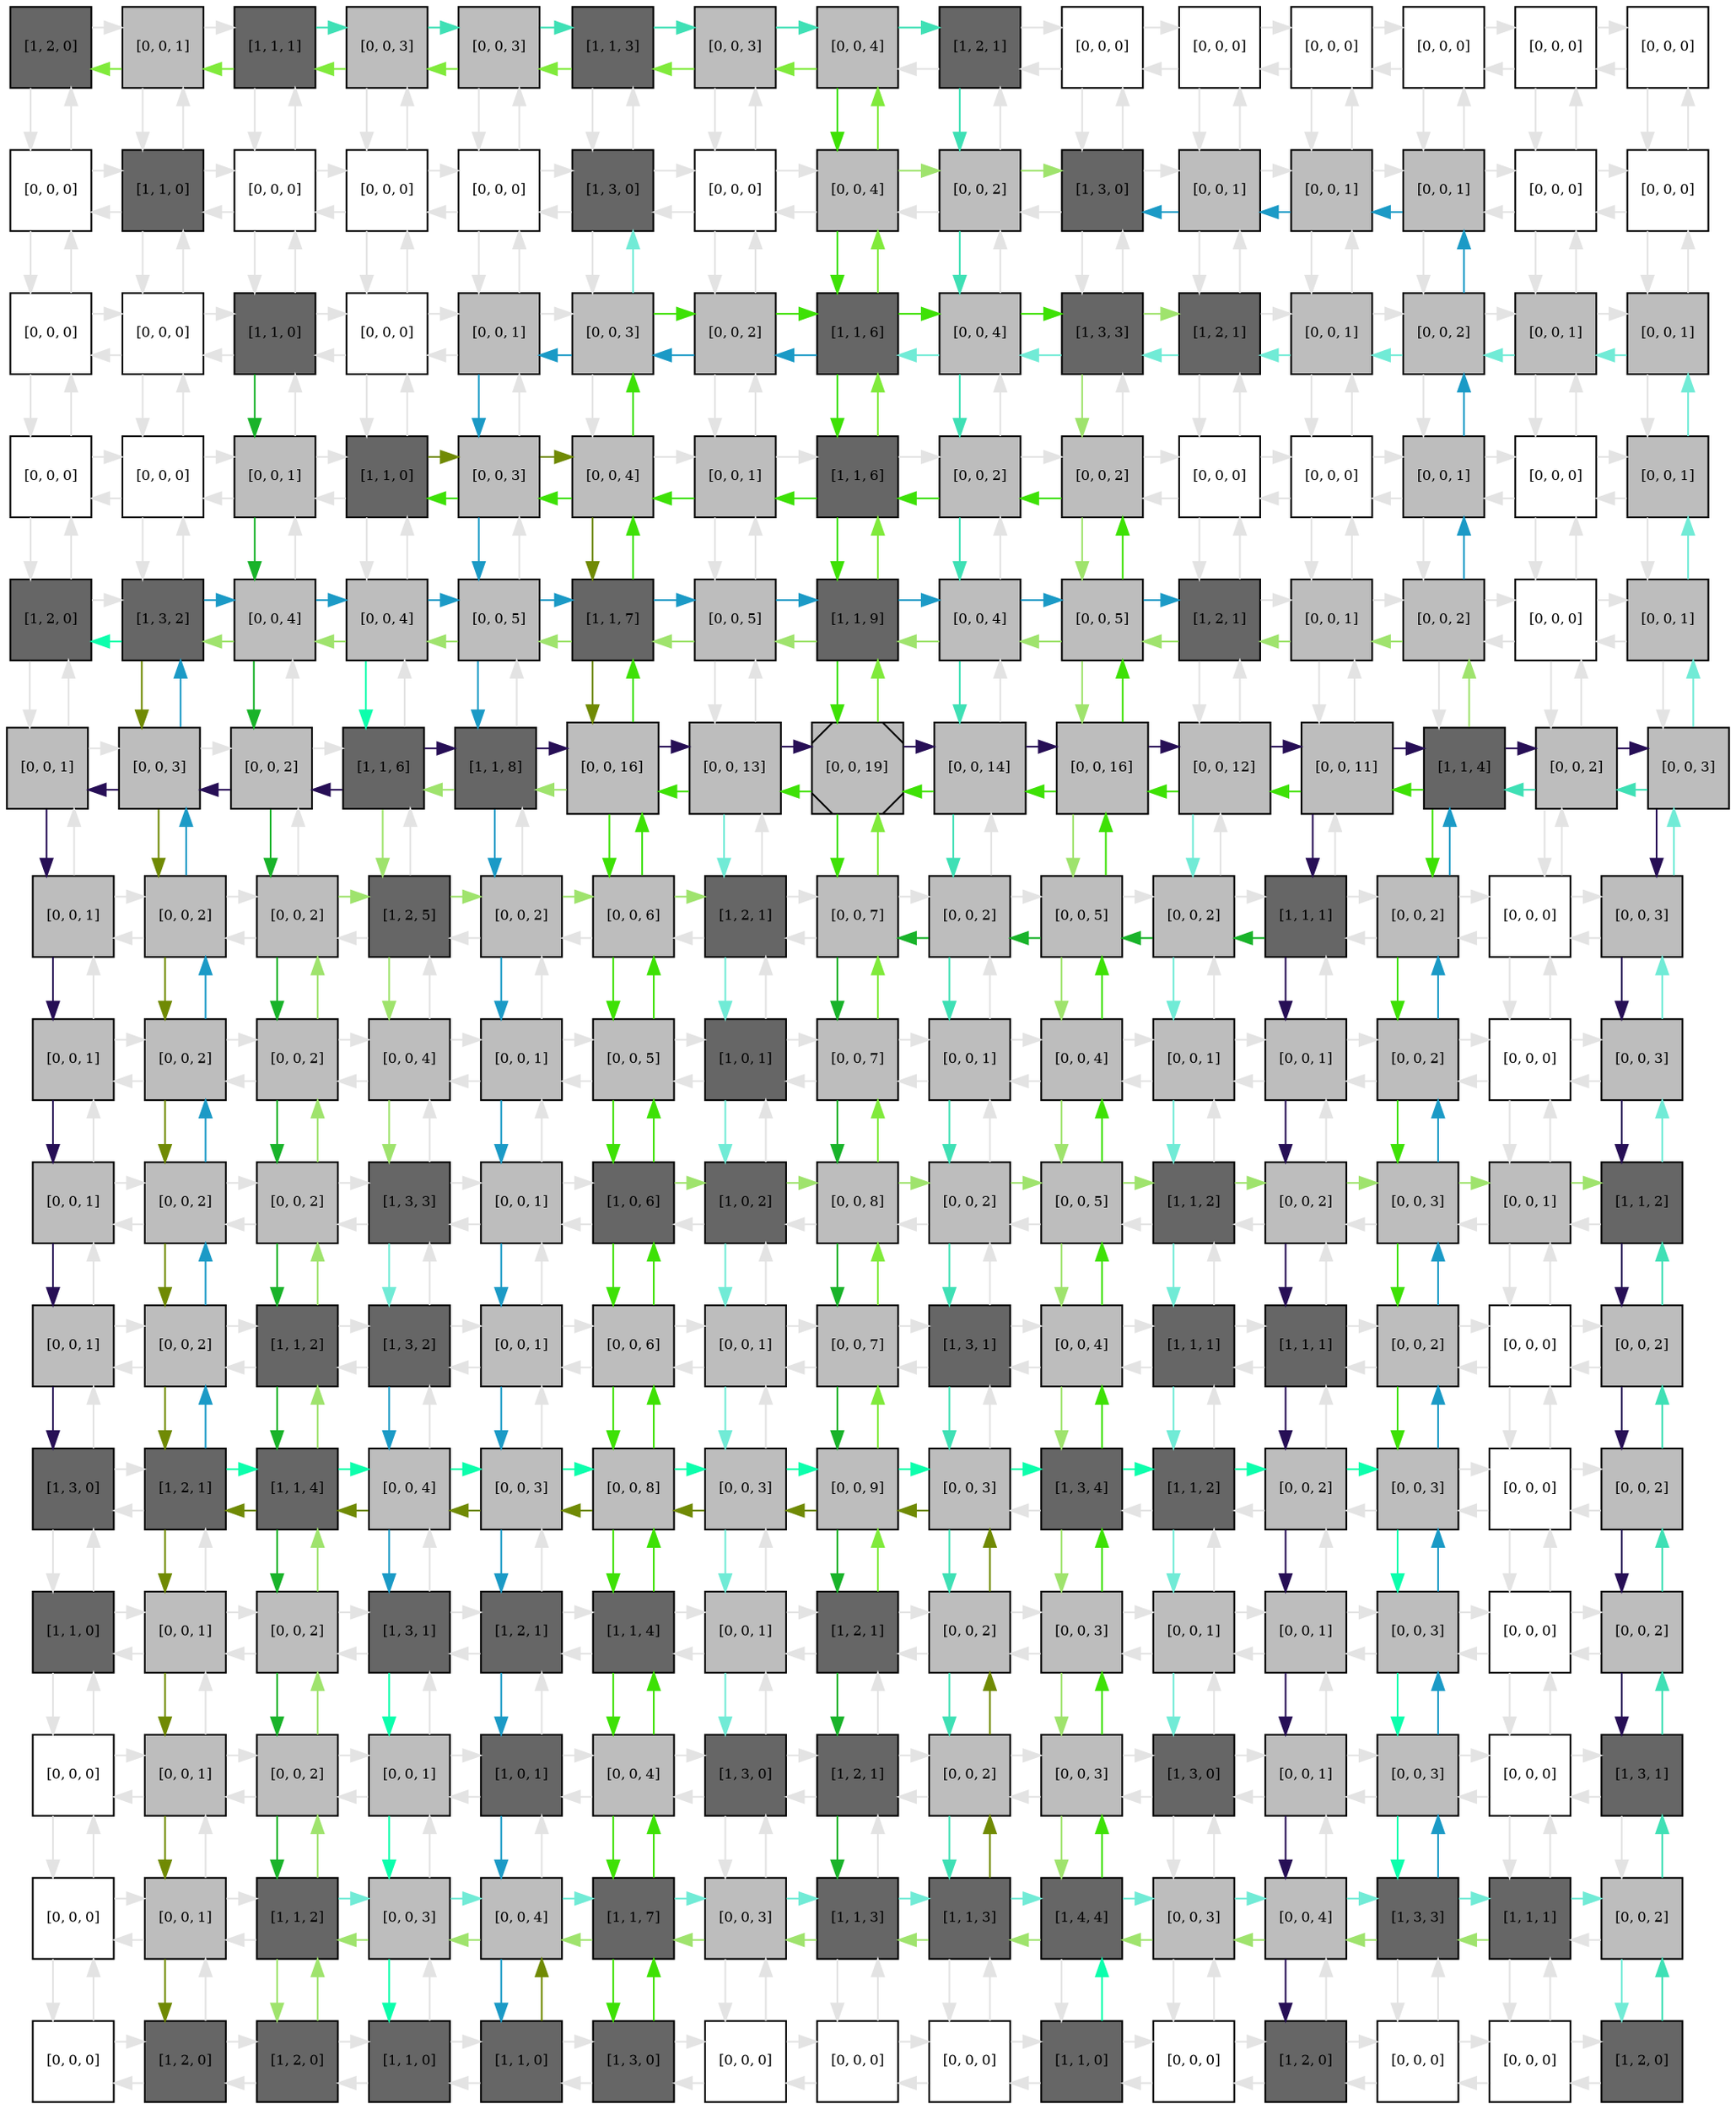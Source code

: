 digraph layout  {
rankdir=TB;
splines=ortho;
node [fixedsize=false, style=filled, width="0.6"];
edge [constraint=false];
0 [fillcolor="#666666", fontsize=8, label="[1, 2, 0]", shape=square, tooltip="name:  ZFP36 ,\nin_degree: 2,\nout_degree: 2"];
1 [fillcolor="#bdbdbd", fontsize=8, label="[0, 0, 1]", shape=square, tooltip="name: None,\nin_degree: 3,\nout_degree: 3"];
2 [fillcolor="#666666", fontsize=8, label="[1, 1, 1]", shape=square, tooltip="name:  MEKK4 ,\nin_degree: 3,\nout_degree: 3"];
3 [fillcolor="#bdbdbd", fontsize=8, label="[0, 0, 3]", shape=square, tooltip="name: None,\nin_degree: 3,\nout_degree: 3"];
4 [fillcolor="#bdbdbd", fontsize=8, label="[0, 0, 3]", shape=square, tooltip="name: None,\nin_degree: 3,\nout_degree: 3"];
5 [fillcolor="#666666", fontsize=8, label="[1, 1, 3]", shape=square, tooltip="name:  Dusp6 ,\nin_degree: 3,\nout_degree: 3"];
6 [fillcolor="#bdbdbd", fontsize=8, label="[0, 0, 3]", shape=square, tooltip="name: None,\nin_degree: 3,\nout_degree: 3"];
7 [fillcolor="#bdbdbd", fontsize=8, label="[0, 0, 4]", shape=square, tooltip="name: None,\nin_degree: 3,\nout_degree: 3"];
8 [fillcolor="#666666", fontsize=8, label="[1, 2, 1]", shape=square, tooltip="name:  Stat3 ,\nin_degree: 3,\nout_degree: 3"];
9 [fillcolor="#FFFFFF", fontsize=8, label="[0, 0, 0]", shape=square, tooltip="name: None,\nin_degree: 3,\nout_degree: 3"];
10 [fillcolor="#FFFFFF", fontsize=8, label="[0, 0, 0]", shape=square, tooltip="name: None,\nin_degree: 3,\nout_degree: 3"];
11 [fillcolor="#FFFFFF", fontsize=8, label="[0, 0, 0]", shape=square, tooltip="name: None,\nin_degree: 3,\nout_degree: 3"];
12 [fillcolor="#FFFFFF", fontsize=8, label="[0, 0, 0]", shape=square, tooltip="name: None,\nin_degree: 3,\nout_degree: 3"];
13 [fillcolor="#FFFFFF", fontsize=8, label="[0, 0, 0]", shape=square, tooltip="name: None,\nin_degree: 3,\nout_degree: 3"];
14 [fillcolor="#FFFFFF", fontsize=8, label="[0, 0, 0]", shape=square, tooltip="name: None,\nin_degree: 2,\nout_degree: 2"];
15 [fillcolor="#FFFFFF", fontsize=8, label="[0, 0, 0]", shape=square, tooltip="name: None,\nin_degree: 3,\nout_degree: 3"];
16 [fillcolor="#666666", fontsize=8, label="[1, 1, 0]", shape=square, tooltip="name:  MKK6 ,\nin_degree: 4,\nout_degree: 4"];
17 [fillcolor="#FFFFFF", fontsize=8, label="[0, 0, 0]", shape=square, tooltip="name: None,\nin_degree: 4,\nout_degree: 4"];
18 [fillcolor="#FFFFFF", fontsize=8, label="[0, 0, 0]", shape=square, tooltip="name: None,\nin_degree: 4,\nout_degree: 4"];
19 [fillcolor="#FFFFFF", fontsize=8, label="[0, 0, 0]", shape=square, tooltip="name: None,\nin_degree: 4,\nout_degree: 4"];
20 [fillcolor="#666666", fontsize=8, label="[1, 3, 0]", shape=square, tooltip="name:  CITED2 ,\nin_degree: 4,\nout_degree: 4"];
21 [fillcolor="#FFFFFF", fontsize=8, label="[0, 0, 0]", shape=square, tooltip="name: None,\nin_degree: 4,\nout_degree: 4"];
22 [fillcolor="#bdbdbd", fontsize=8, label="[0, 0, 4]", shape=square, tooltip="name: None,\nin_degree: 4,\nout_degree: 4"];
23 [fillcolor="#bdbdbd", fontsize=8, label="[0, 0, 2]", shape=square, tooltip="name: None,\nin_degree: 4,\nout_degree: 4"];
24 [fillcolor="#666666", fontsize=8, label="[1, 3, 0]", shape=square, tooltip="name:  Maff ,\nin_degree: 4,\nout_degree: 4"];
25 [fillcolor="#bdbdbd", fontsize=8, label="[0, 0, 1]", shape=square, tooltip="name: None,\nin_degree: 4,\nout_degree: 4"];
26 [fillcolor="#bdbdbd", fontsize=8, label="[0, 0, 1]", shape=square, tooltip="name: None,\nin_degree: 4,\nout_degree: 4"];
27 [fillcolor="#bdbdbd", fontsize=8, label="[0, 0, 1]", shape=square, tooltip="name: None,\nin_degree: 4,\nout_degree: 4"];
28 [fillcolor="#FFFFFF", fontsize=8, label="[0, 0, 0]", shape=square, tooltip="name: None,\nin_degree: 4,\nout_degree: 4"];
29 [fillcolor="#FFFFFF", fontsize=8, label="[0, 0, 0]", shape=square, tooltip="name: None,\nin_degree: 3,\nout_degree: 3"];
30 [fillcolor="#FFFFFF", fontsize=8, label="[0, 0, 0]", shape=square, tooltip="name: None,\nin_degree: 3,\nout_degree: 3"];
31 [fillcolor="#FFFFFF", fontsize=8, label="[0, 0, 0]", shape=square, tooltip="name: None,\nin_degree: 4,\nout_degree: 4"];
32 [fillcolor="#666666", fontsize=8, label="[1, 1, 0]", shape=square, tooltip="name:  RAC1 ,\nin_degree: 4,\nout_degree: 4"];
33 [fillcolor="#FFFFFF", fontsize=8, label="[0, 0, 0]", shape=square, tooltip="name: None,\nin_degree: 4,\nout_degree: 4"];
34 [fillcolor="#bdbdbd", fontsize=8, label="[0, 0, 1]", shape=square, tooltip="name: None,\nin_degree: 4,\nout_degree: 4"];
35 [fillcolor="#bdbdbd", fontsize=8, label="[0, 0, 3]", shape=square, tooltip="name: None,\nin_degree: 4,\nout_degree: 4"];
36 [fillcolor="#bdbdbd", fontsize=8, label="[0, 0, 2]", shape=square, tooltip="name: None,\nin_degree: 4,\nout_degree: 4"];
37 [fillcolor="#666666", fontsize=8, label="[1, 1, 6]", shape=square, tooltip="name:  Mmp3/10 ,\nin_degree: 4,\nout_degree: 4"];
38 [fillcolor="#bdbdbd", fontsize=8, label="[0, 0, 4]", shape=square, tooltip="name: None,\nin_degree: 4,\nout_degree: 4"];
39 [fillcolor="#666666", fontsize=8, label="[1, 3, 3]", shape=square, tooltip="name:  KLF5 ,\nin_degree: 4,\nout_degree: 4"];
40 [fillcolor="#666666", fontsize=8, label="[1, 2, 1]", shape=square, tooltip="name:  JUND ,\nin_degree: 4,\nout_degree: 4"];
41 [fillcolor="#bdbdbd", fontsize=8, label="[0, 0, 1]", shape=square, tooltip="name: None,\nin_degree: 4,\nout_degree: 4"];
42 [fillcolor="#bdbdbd", fontsize=8, label="[0, 0, 2]", shape=square, tooltip="name: None,\nin_degree: 4,\nout_degree: 4"];
43 [fillcolor="#bdbdbd", fontsize=8, label="[0, 0, 1]", shape=square, tooltip="name: None,\nin_degree: 4,\nout_degree: 4"];
44 [fillcolor="#bdbdbd", fontsize=8, label="[0, 0, 1]", shape=square, tooltip="name: None,\nin_degree: 3,\nout_degree: 3"];
45 [fillcolor="#FFFFFF", fontsize=8, label="[0, 0, 0]", shape=square, tooltip="name: None,\nin_degree: 3,\nout_degree: 3"];
46 [fillcolor="#FFFFFF", fontsize=8, label="[0, 0, 0]", shape=square, tooltip="name: None,\nin_degree: 4,\nout_degree: 4"];
47 [fillcolor="#bdbdbd", fontsize=8, label="[0, 0, 1]", shape=square, tooltip="name: None,\nin_degree: 4,\nout_degree: 4"];
48 [fillcolor="#666666", fontsize=8, label="[1, 1, 0]", shape=square, tooltip="name:  uPAR ,\nin_degree: 4,\nout_degree: 4"];
49 [fillcolor="#bdbdbd", fontsize=8, label="[0, 0, 3]", shape=square, tooltip="name: None,\nin_degree: 4,\nout_degree: 4"];
50 [fillcolor="#bdbdbd", fontsize=8, label="[0, 0, 4]", shape=square, tooltip="name: None,\nin_degree: 4,\nout_degree: 4"];
51 [fillcolor="#bdbdbd", fontsize=8, label="[0, 0, 1]", shape=square, tooltip="name: None,\nin_degree: 4,\nout_degree: 4"];
52 [fillcolor="#666666", fontsize=8, label="[1, 1, 6]", shape=square, tooltip="name:  RAS ,\nin_degree: 4,\nout_degree: 4"];
53 [fillcolor="#bdbdbd", fontsize=8, label="[0, 0, 2]", shape=square, tooltip="name: None,\nin_degree: 4,\nout_degree: 4"];
54 [fillcolor="#bdbdbd", fontsize=8, label="[0, 0, 2]", shape=square, tooltip="name: None,\nin_degree: 4,\nout_degree: 4"];
55 [fillcolor="#FFFFFF", fontsize=8, label="[0, 0, 0]", shape=square, tooltip="name: None,\nin_degree: 4,\nout_degree: 4"];
56 [fillcolor="#FFFFFF", fontsize=8, label="[0, 0, 0]", shape=square, tooltip="name: None,\nin_degree: 4,\nout_degree: 4"];
57 [fillcolor="#bdbdbd", fontsize=8, label="[0, 0, 1]", shape=square, tooltip="name: None,\nin_degree: 4,\nout_degree: 4"];
58 [fillcolor="#FFFFFF", fontsize=8, label="[0, 0, 0]", shape=square, tooltip="name: None,\nin_degree: 4,\nout_degree: 4"];
59 [fillcolor="#bdbdbd", fontsize=8, label="[0, 0, 1]", shape=square, tooltip="name: None,\nin_degree: 3,\nout_degree: 3"];
60 [fillcolor="#666666", fontsize=8, label="[1, 2, 0]", shape=square, tooltip="name:  ETS1 ,\nin_degree: 3,\nout_degree: 3"];
61 [fillcolor="#666666", fontsize=8, label="[1, 3, 2]", shape=square, tooltip="name:  CREB ,\nin_degree: 4,\nout_degree: 4"];
62 [fillcolor="#bdbdbd", fontsize=8, label="[0, 0, 4]", shape=square, tooltip="name: None,\nin_degree: 4,\nout_degree: 4"];
63 [fillcolor="#bdbdbd", fontsize=8, label="[0, 0, 4]", shape=square, tooltip="name: None,\nin_degree: 4,\nout_degree: 4"];
64 [fillcolor="#bdbdbd", fontsize=8, label="[0, 0, 5]", shape=square, tooltip="name: None,\nin_degree: 4,\nout_degree: 4"];
65 [fillcolor="#666666", fontsize=8, label="[1, 1, 7]", shape=square, tooltip="name:  C3G ,\nin_degree: 4,\nout_degree: 4"];
66 [fillcolor="#bdbdbd", fontsize=8, label="[0, 0, 5]", shape=square, tooltip="name: None,\nin_degree: 4,\nout_degree: 4"];
67 [fillcolor="#666666", fontsize=8, label="[1, 1, 9]", shape=square, tooltip="name:  RSK ,\nin_degree: 4,\nout_degree: 4"];
68 [fillcolor="#bdbdbd", fontsize=8, label="[0, 0, 4]", shape=square, tooltip="name: None,\nin_degree: 4,\nout_degree: 4"];
69 [fillcolor="#bdbdbd", fontsize=8, label="[0, 0, 5]", shape=square, tooltip="name: None,\nin_degree: 4,\nout_degree: 4"];
70 [fillcolor="#666666", fontsize=8, label="[1, 2, 1]", shape=square, tooltip="name:  MSK1/2 ,\nin_degree: 4,\nout_degree: 4"];
71 [fillcolor="#bdbdbd", fontsize=8, label="[0, 0, 1]", shape=square, tooltip="name: None,\nin_degree: 4,\nout_degree: 4"];
72 [fillcolor="#bdbdbd", fontsize=8, label="[0, 0, 2]", shape=square, tooltip="name: None,\nin_degree: 4,\nout_degree: 4"];
73 [fillcolor="#FFFFFF", fontsize=8, label="[0, 0, 0]", shape=square, tooltip="name: None,\nin_degree: 4,\nout_degree: 4"];
74 [fillcolor="#bdbdbd", fontsize=8, label="[0, 0, 1]", shape=square, tooltip="name: None,\nin_degree: 3,\nout_degree: 3"];
75 [fillcolor="#bdbdbd", fontsize=8, label="[0, 0, 1]", shape=square, tooltip="name: None,\nin_degree: 3,\nout_degree: 3"];
76 [fillcolor="#bdbdbd", fontsize=8, label="[0, 0, 3]", shape=square, tooltip="name: None,\nin_degree: 4,\nout_degree: 4"];
77 [fillcolor="#bdbdbd", fontsize=8, label="[0, 0, 2]", shape=square, tooltip="name: None,\nin_degree: 4,\nout_degree: 4"];
78 [fillcolor="#666666", fontsize=8, label="[1, 1, 6]", shape=square, tooltip="name:  DAG ,\nin_degree: 4,\nout_degree: 4"];
79 [fillcolor="#666666", fontsize=8, label="[1, 1, 8]", shape=square, tooltip="name:  ERK ,\nin_degree: 4,\nout_degree: 4"];
80 [fillcolor="#bdbdbd", fontsize=8, label="[0, 0, 16]", shape=square, tooltip="name: None,\nin_degree: 4,\nout_degree: 4"];
81 [fillcolor="#bdbdbd", fontsize=8, label="[0, 0, 13]", shape=square, tooltip="name: None,\nin_degree: 4,\nout_degree: 4"];
82 [fillcolor="#bdbdbd", fontsize=8, label="[0, 0, 19]", shape=Msquare, tooltip="name: None,\nin_degree: 4,\nout_degree: 4"];
83 [fillcolor="#bdbdbd", fontsize=8, label="[0, 0, 14]", shape=square, tooltip="name: None,\nin_degree: 4,\nout_degree: 4"];
84 [fillcolor="#bdbdbd", fontsize=8, label="[0, 0, 16]", shape=square, tooltip="name: None,\nin_degree: 4,\nout_degree: 4"];
85 [fillcolor="#bdbdbd", fontsize=8, label="[0, 0, 12]", shape=square, tooltip="name: None,\nin_degree: 4,\nout_degree: 4"];
86 [fillcolor="#bdbdbd", fontsize=8, label="[0, 0, 11]", shape=square, tooltip="name: None,\nin_degree: 4,\nout_degree: 4"];
87 [fillcolor="#666666", fontsize=8, label="[1, 1, 4]", shape=square, tooltip="name:  AKT ,\nin_degree: 4,\nout_degree: 4"];
88 [fillcolor="#bdbdbd", fontsize=8, label="[0, 0, 2]", shape=square, tooltip="name: None,\nin_degree: 4,\nout_degree: 4"];
89 [fillcolor="#bdbdbd", fontsize=8, label="[0, 0, 3]", shape=square, tooltip="name: None,\nin_degree: 3,\nout_degree: 3"];
90 [fillcolor="#bdbdbd", fontsize=8, label="[0, 0, 1]", shape=square, tooltip="name: None,\nin_degree: 3,\nout_degree: 3"];
91 [fillcolor="#bdbdbd", fontsize=8, label="[0, 0, 2]", shape=square, tooltip="name: None,\nin_degree: 4,\nout_degree: 4"];
92 [fillcolor="#bdbdbd", fontsize=8, label="[0, 0, 2]", shape=square, tooltip="name: None,\nin_degree: 4,\nout_degree: 4"];
93 [fillcolor="#666666", fontsize=8, label="[1, 2, 5]", shape=square, tooltip="name:  BTG2 ,\nin_degree: 4,\nout_degree: 4"];
94 [fillcolor="#bdbdbd", fontsize=8, label="[0, 0, 2]", shape=square, tooltip="name: None,\nin_degree: 4,\nout_degree: 4"];
95 [fillcolor="#bdbdbd", fontsize=8, label="[0, 0, 6]", shape=square, tooltip="name: None,\nin_degree: 4,\nout_degree: 4"];
96 [fillcolor="#666666", fontsize=8, label="[1, 2, 1]", shape=square, tooltip="name:  SHC ,\nin_degree: 4,\nout_degree: 4"];
97 [fillcolor="#bdbdbd", fontsize=8, label="[0, 0, 7]", shape=square, tooltip="name: None,\nin_degree: 4,\nout_degree: 4"];
98 [fillcolor="#bdbdbd", fontsize=8, label="[0, 0, 2]", shape=square, tooltip="name: None,\nin_degree: 4,\nout_degree: 4"];
99 [fillcolor="#bdbdbd", fontsize=8, label="[0, 0, 5]", shape=square, tooltip="name: None,\nin_degree: 4,\nout_degree: 4"];
100 [fillcolor="#bdbdbd", fontsize=8, label="[0, 0, 2]", shape=square, tooltip="name: None,\nin_degree: 4,\nout_degree: 4"];
101 [fillcolor="#666666", fontsize=8, label="[1, 1, 1]", shape=square, tooltip="name:  NPYY1 ,\nin_degree: 4,\nout_degree: 4"];
102 [fillcolor="#bdbdbd", fontsize=8, label="[0, 0, 2]", shape=square, tooltip="name: None,\nin_degree: 4,\nout_degree: 4"];
103 [fillcolor="#FFFFFF", fontsize=8, label="[0, 0, 0]", shape=square, tooltip="name: None,\nin_degree: 4,\nout_degree: 4"];
104 [fillcolor="#bdbdbd", fontsize=8, label="[0, 0, 3]", shape=square, tooltip="name: None,\nin_degree: 3,\nout_degree: 3"];
105 [fillcolor="#bdbdbd", fontsize=8, label="[0, 0, 1]", shape=square, tooltip="name: None,\nin_degree: 3,\nout_degree: 3"];
106 [fillcolor="#bdbdbd", fontsize=8, label="[0, 0, 2]", shape=square, tooltip="name: None,\nin_degree: 4,\nout_degree: 4"];
107 [fillcolor="#bdbdbd", fontsize=8, label="[0, 0, 2]", shape=square, tooltip="name: None,\nin_degree: 4,\nout_degree: 4"];
108 [fillcolor="#bdbdbd", fontsize=8, label="[0, 0, 4]", shape=square, tooltip="name: None,\nin_degree: 4,\nout_degree: 4"];
109 [fillcolor="#bdbdbd", fontsize=8, label="[0, 0, 1]", shape=square, tooltip="name: None,\nin_degree: 4,\nout_degree: 4"];
110 [fillcolor="#bdbdbd", fontsize=8, label="[0, 0, 5]", shape=square, tooltip="name: None,\nin_degree: 4,\nout_degree: 4"];
111 [fillcolor="#666666", fontsize=8, label="[1, 0, 1]", shape=square, tooltip="name: NGF,\nin_degree: 4,\nout_degree: 4"];
112 [fillcolor="#bdbdbd", fontsize=8, label="[0, 0, 7]", shape=square, tooltip="name: None,\nin_degree: 4,\nout_degree: 4"];
113 [fillcolor="#bdbdbd", fontsize=8, label="[0, 0, 1]", shape=square, tooltip="name: None,\nin_degree: 4,\nout_degree: 4"];
114 [fillcolor="#bdbdbd", fontsize=8, label="[0, 0, 4]", shape=square, tooltip="name: None,\nin_degree: 4,\nout_degree: 4"];
115 [fillcolor="#bdbdbd", fontsize=8, label="[0, 0, 1]", shape=square, tooltip="name: None,\nin_degree: 4,\nout_degree: 4"];
116 [fillcolor="#bdbdbd", fontsize=8, label="[0, 0, 1]", shape=square, tooltip="name: None,\nin_degree: 4,\nout_degree: 4"];
117 [fillcolor="#bdbdbd", fontsize=8, label="[0, 0, 2]", shape=square, tooltip="name: None,\nin_degree: 4,\nout_degree: 4"];
118 [fillcolor="#FFFFFF", fontsize=8, label="[0, 0, 0]", shape=square, tooltip="name: None,\nin_degree: 4,\nout_degree: 4"];
119 [fillcolor="#bdbdbd", fontsize=8, label="[0, 0, 3]", shape=square, tooltip="name: None,\nin_degree: 3,\nout_degree: 3"];
120 [fillcolor="#bdbdbd", fontsize=8, label="[0, 0, 1]", shape=square, tooltip="name: None,\nin_degree: 3,\nout_degree: 3"];
121 [fillcolor="#bdbdbd", fontsize=8, label="[0, 0, 2]", shape=square, tooltip="name: None,\nin_degree: 4,\nout_degree: 4"];
122 [fillcolor="#bdbdbd", fontsize=8, label="[0, 0, 2]", shape=square, tooltip="name: None,\nin_degree: 4,\nout_degree: 4"];
123 [fillcolor="#666666", fontsize=8, label="[1, 3, 3]", shape=square, tooltip="name:  KLF2 ,\nin_degree: 4,\nout_degree: 4"];
124 [fillcolor="#bdbdbd", fontsize=8, label="[0, 0, 1]", shape=square, tooltip="name: None,\nin_degree: 4,\nout_degree: 4"];
125 [fillcolor="#666666", fontsize=8, label="[1, 0, 6]", shape=square, tooltip="name:  NGF ,\nin_degree: 4,\nout_degree: 4"];
126 [fillcolor="#666666", fontsize=8, label="[1, 0, 2]", shape=square, tooltip="name:  i/o ,\nin_degree: 4,\nout_degree: 4"];
127 [fillcolor="#bdbdbd", fontsize=8, label="[0, 0, 8]", shape=square, tooltip="name: None,\nin_degree: 4,\nout_degree: 4"];
128 [fillcolor="#bdbdbd", fontsize=8, label="[0, 0, 2]", shape=square, tooltip="name: None,\nin_degree: 4,\nout_degree: 4"];
129 [fillcolor="#bdbdbd", fontsize=8, label="[0, 0, 5]", shape=square, tooltip="name: None,\nin_degree: 4,\nout_degree: 4"];
130 [fillcolor="#666666", fontsize=8, label="[1, 1, 2]", shape=square, tooltip="name:  SOS ,\nin_degree: 4,\nout_degree: 4"];
131 [fillcolor="#bdbdbd", fontsize=8, label="[0, 0, 2]", shape=square, tooltip="name: None,\nin_degree: 4,\nout_degree: 4"];
132 [fillcolor="#bdbdbd", fontsize=8, label="[0, 0, 3]", shape=square, tooltip="name: None,\nin_degree: 4,\nout_degree: 4"];
133 [fillcolor="#bdbdbd", fontsize=8, label="[0, 0, 1]", shape=square, tooltip="name: None,\nin_degree: 4,\nout_degree: 4"];
134 [fillcolor="#666666", fontsize=8, label="[1, 1, 2]", shape=square, tooltip="name:  Plasmin ,\nin_degree: 3,\nout_degree: 3"];
135 [fillcolor="#bdbdbd", fontsize=8, label="[0, 0, 1]", shape=square, tooltip="name: None,\nin_degree: 3,\nout_degree: 3"];
136 [fillcolor="#bdbdbd", fontsize=8, label="[0, 0, 2]", shape=square, tooltip="name: None,\nin_degree: 4,\nout_degree: 4"];
137 [fillcolor="#666666", fontsize=8, label="[1, 1, 2]", shape=square, tooltip="name:  GRB2 ,\nin_degree: 4,\nout_degree: 4"];
138 [fillcolor="#666666", fontsize=8, label="[1, 3, 2]", shape=square, tooltip="name:  KLF4 ,\nin_degree: 4,\nout_degree: 4"];
139 [fillcolor="#bdbdbd", fontsize=8, label="[0, 0, 1]", shape=square, tooltip="name: None,\nin_degree: 4,\nout_degree: 4"];
140 [fillcolor="#bdbdbd", fontsize=8, label="[0, 0, 6]", shape=square, tooltip="name: None,\nin_degree: 4,\nout_degree: 4"];
141 [fillcolor="#bdbdbd", fontsize=8, label="[0, 0, 1]", shape=square, tooltip="name: None,\nin_degree: 4,\nout_degree: 4"];
142 [fillcolor="#bdbdbd", fontsize=8, label="[0, 0, 7]", shape=square, tooltip="name: None,\nin_degree: 4,\nout_degree: 4"];
143 [fillcolor="#666666", fontsize=8, label="[1, 3, 1]", shape=square, tooltip="name:  JUNB ,\nin_degree: 4,\nout_degree: 4"];
144 [fillcolor="#bdbdbd", fontsize=8, label="[0, 0, 4]", shape=square, tooltip="name: None,\nin_degree: 4,\nout_degree: 4"];
145 [fillcolor="#666666", fontsize=8, label="[1, 1, 1]", shape=square, tooltip="name:  TrkA ,\nin_degree: 4,\nout_degree: 4"];
146 [fillcolor="#666666", fontsize=8, label="[1, 1, 1]", shape=square, tooltip="name:  PI3K ,\nin_degree: 4,\nout_degree: 4"];
147 [fillcolor="#bdbdbd", fontsize=8, label="[0, 0, 2]", shape=square, tooltip="name: None,\nin_degree: 4,\nout_degree: 4"];
148 [fillcolor="#FFFFFF", fontsize=8, label="[0, 0, 0]", shape=square, tooltip="name: None,\nin_degree: 4,\nout_degree: 4"];
149 [fillcolor="#bdbdbd", fontsize=8, label="[0, 0, 2]", shape=square, tooltip="name: None,\nin_degree: 3,\nout_degree: 3"];
150 [fillcolor="#666666", fontsize=8, label="[1, 3, 0]", shape=square, tooltip="name:  Egr1 ,\nin_degree: 3,\nout_degree: 3"];
151 [fillcolor="#666666", fontsize=8, label="[1, 2, 1]", shape=square, tooltip="name:  P38 ,\nin_degree: 4,\nout_degree: 4"];
152 [fillcolor="#666666", fontsize=8, label="[1, 1, 4]", shape=square, tooltip="name:  RAP1 ,\nin_degree: 4,\nout_degree: 4"];
153 [fillcolor="#bdbdbd", fontsize=8, label="[0, 0, 4]", shape=square, tooltip="name: None,\nin_degree: 4,\nout_degree: 4"];
154 [fillcolor="#bdbdbd", fontsize=8, label="[0, 0, 3]", shape=square, tooltip="name: None,\nin_degree: 4,\nout_degree: 4"];
155 [fillcolor="#bdbdbd", fontsize=8, label="[0, 0, 8]", shape=square, tooltip="name: None,\nin_degree: 4,\nout_degree: 4"];
156 [fillcolor="#bdbdbd", fontsize=8, label="[0, 0, 3]", shape=square, tooltip="name: None,\nin_degree: 4,\nout_degree: 4"];
157 [fillcolor="#bdbdbd", fontsize=8, label="[0, 0, 9]", shape=square, tooltip="name: None,\nin_degree: 4,\nout_degree: 4"];
158 [fillcolor="#bdbdbd", fontsize=8, label="[0, 0, 3]", shape=square, tooltip="name: None,\nin_degree: 4,\nout_degree: 4"];
159 [fillcolor="#666666", fontsize=8, label="[1, 3, 4]", shape=square, tooltip="name:  PLC ,\nin_degree: 4,\nout_degree: 4"];
160 [fillcolor="#666666", fontsize=8, label="[1, 1, 2]", shape=square, tooltip="name:  Npy ,\nin_degree: 4,\nout_degree: 4"];
161 [fillcolor="#bdbdbd", fontsize=8, label="[0, 0, 2]", shape=square, tooltip="name: None,\nin_degree: 4,\nout_degree: 4"];
162 [fillcolor="#bdbdbd", fontsize=8, label="[0, 0, 3]", shape=square, tooltip="name: None,\nin_degree: 4,\nout_degree: 4"];
163 [fillcolor="#FFFFFF", fontsize=8, label="[0, 0, 0]", shape=square, tooltip="name: None,\nin_degree: 4,\nout_degree: 4"];
164 [fillcolor="#bdbdbd", fontsize=8, label="[0, 0, 2]", shape=square, tooltip="name: None,\nin_degree: 3,\nout_degree: 3"];
165 [fillcolor="#666666", fontsize=8, label="[1, 1, 0]", shape=square, tooltip="name:  MKK7 ,\nin_degree: 3,\nout_degree: 3"];
166 [fillcolor="#bdbdbd", fontsize=8, label="[0, 0, 1]", shape=square, tooltip="name: None,\nin_degree: 4,\nout_degree: 4"];
167 [fillcolor="#bdbdbd", fontsize=8, label="[0, 0, 2]", shape=square, tooltip="name: None,\nin_degree: 4,\nout_degree: 4"];
168 [fillcolor="#666666", fontsize=8, label="[1, 3, 1]", shape=square, tooltip="name:  MYC ,\nin_degree: 4,\nout_degree: 4"];
169 [fillcolor="#666666", fontsize=8, label="[1, 2, 1]", shape=square, tooltip="name:  KLF6 ,\nin_degree: 4,\nout_degree: 4"];
170 [fillcolor="#666666", fontsize=8, label="[1, 1, 4]", shape=square, tooltip="name:  uPA/PLAT ,\nin_degree: 4,\nout_degree: 4"];
171 [fillcolor="#bdbdbd", fontsize=8, label="[0, 0, 1]", shape=square, tooltip="name: None,\nin_degree: 4,\nout_degree: 4"];
172 [fillcolor="#666666", fontsize=8, label="[1, 2, 1]", shape=square, tooltip="name:  JNK ,\nin_degree: 4,\nout_degree: 4"];
173 [fillcolor="#bdbdbd", fontsize=8, label="[0, 0, 2]", shape=square, tooltip="name: None,\nin_degree: 4,\nout_degree: 4"];
174 [fillcolor="#bdbdbd", fontsize=8, label="[0, 0, 3]", shape=square, tooltip="name: None,\nin_degree: 4,\nout_degree: 4"];
175 [fillcolor="#bdbdbd", fontsize=8, label="[0, 0, 1]", shape=square, tooltip="name: None,\nin_degree: 4,\nout_degree: 4"];
176 [fillcolor="#bdbdbd", fontsize=8, label="[0, 0, 1]", shape=square, tooltip="name: None,\nin_degree: 4,\nout_degree: 4"];
177 [fillcolor="#bdbdbd", fontsize=8, label="[0, 0, 3]", shape=square, tooltip="name: None,\nin_degree: 4,\nout_degree: 4"];
178 [fillcolor="#FFFFFF", fontsize=8, label="[0, 0, 0]", shape=square, tooltip="name: None,\nin_degree: 4,\nout_degree: 4"];
179 [fillcolor="#bdbdbd", fontsize=8, label="[0, 0, 2]", shape=square, tooltip="name: None,\nin_degree: 3,\nout_degree: 3"];
180 [fillcolor="#FFFFFF", fontsize=8, label="[0, 0, 0]", shape=square, tooltip="name: None,\nin_degree: 3,\nout_degree: 3"];
181 [fillcolor="#bdbdbd", fontsize=8, label="[0, 0, 1]", shape=square, tooltip="name: None,\nin_degree: 4,\nout_degree: 4"];
182 [fillcolor="#bdbdbd", fontsize=8, label="[0, 0, 2]", shape=square, tooltip="name: None,\nin_degree: 4,\nout_degree: 4"];
183 [fillcolor="#bdbdbd", fontsize=8, label="[0, 0, 1]", shape=square, tooltip="name: None,\nin_degree: 4,\nout_degree: 4"];
184 [fillcolor="#666666", fontsize=8, label="[1, 0, 1]", shape=square, tooltip="name:  G ,\nin_degree: 4,\nout_degree: 4"];
185 [fillcolor="#bdbdbd", fontsize=8, label="[0, 0, 4]", shape=square, tooltip="name: None,\nin_degree: 4,\nout_degree: 4"];
186 [fillcolor="#666666", fontsize=8, label="[1, 3, 0]", shape=square, tooltip="name:  Fosl1 ,\nin_degree: 4,\nout_degree: 4"];
187 [fillcolor="#666666", fontsize=8, label="[1, 2, 1]", shape=square, tooltip="name:  RAF ,\nin_degree: 4,\nout_degree: 4"];
188 [fillcolor="#bdbdbd", fontsize=8, label="[0, 0, 2]", shape=square, tooltip="name: None,\nin_degree: 4,\nout_degree: 4"];
189 [fillcolor="#bdbdbd", fontsize=8, label="[0, 0, 3]", shape=square, tooltip="name: None,\nin_degree: 4,\nout_degree: 4"];
190 [fillcolor="#666666", fontsize=8, label="[1, 3, 0]", shape=square, tooltip="name:  FOS ,\nin_degree: 4,\nout_degree: 4"];
191 [fillcolor="#bdbdbd", fontsize=8, label="[0, 0, 1]", shape=square, tooltip="name: None,\nin_degree: 4,\nout_degree: 4"];
192 [fillcolor="#bdbdbd", fontsize=8, label="[0, 0, 3]", shape=square, tooltip="name: None,\nin_degree: 4,\nout_degree: 4"];
193 [fillcolor="#FFFFFF", fontsize=8, label="[0, 0, 0]", shape=square, tooltip="name: None,\nin_degree: 4,\nout_degree: 4"];
194 [fillcolor="#666666", fontsize=8, label="[1, 3, 1]", shape=square, tooltip="name:  KLF10 ,\nin_degree: 3,\nout_degree: 3"];
195 [fillcolor="#FFFFFF", fontsize=8, label="[0, 0, 0]", shape=square, tooltip="name: None,\nin_degree: 3,\nout_degree: 3"];
196 [fillcolor="#bdbdbd", fontsize=8, label="[0, 0, 1]", shape=square, tooltip="name: None,\nin_degree: 4,\nout_degree: 4"];
197 [fillcolor="#666666", fontsize=8, label="[1, 1, 2]", shape=square, tooltip="name:  MEKK1 ,\nin_degree: 4,\nout_degree: 4"];
198 [fillcolor="#bdbdbd", fontsize=8, label="[0, 0, 3]", shape=square, tooltip="name: None,\nin_degree: 4,\nout_degree: 4"];
199 [fillcolor="#bdbdbd", fontsize=8, label="[0, 0, 4]", shape=square, tooltip="name: None,\nin_degree: 4,\nout_degree: 4"];
200 [fillcolor="#666666", fontsize=8, label="[1, 1, 7]", shape=square, tooltip="name:  Ca2+ ,\nin_degree: 4,\nout_degree: 4"];
201 [fillcolor="#bdbdbd", fontsize=8, label="[0, 0, 3]", shape=square, tooltip="name: None,\nin_degree: 4,\nout_degree: 4"];
202 [fillcolor="#666666", fontsize=8, label="[1, 1, 3]", shape=square, tooltip="name:  G(i/o) ,\nin_degree: 4,\nout_degree: 4"];
203 [fillcolor="#666666", fontsize=8, label="[1, 1, 3]", shape=square, tooltip="name:  Mapk3k ,\nin_degree: 4,\nout_degree: 4"];
204 [fillcolor="#666666", fontsize=8, label="[1, 4, 4]", shape=square, tooltip="name:  AP1 ,\nin_degree: 4,\nout_degree: 4"];
205 [fillcolor="#bdbdbd", fontsize=8, label="[0, 0, 3]", shape=square, tooltip="name: None,\nin_degree: 4,\nout_degree: 4"];
206 [fillcolor="#bdbdbd", fontsize=8, label="[0, 0, 4]", shape=square, tooltip="name: None,\nin_degree: 4,\nout_degree: 4"];
207 [fillcolor="#666666", fontsize=8, label="[1, 3, 3]", shape=square, tooltip="name:  ATF2 ,\nin_degree: 4,\nout_degree: 4"];
208 [fillcolor="#666666", fontsize=8, label="[1, 1, 1]", shape=square, tooltip="name:  Itga1 ,\nin_degree: 4,\nout_degree: 4"];
209 [fillcolor="#bdbdbd", fontsize=8, label="[0, 0, 2]", shape=square, tooltip="name: None,\nin_degree: 3,\nout_degree: 3"];
210 [fillcolor="#FFFFFF", fontsize=8, label="[0, 0, 0]", shape=square, tooltip="name: None,\nin_degree: 2,\nout_degree: 2"];
211 [fillcolor="#666666", fontsize=8, label="[1, 2, 0]", shape=square, tooltip="name:  ARC ,\nin_degree: 3,\nout_degree: 3"];
212 [fillcolor="#666666", fontsize=8, label="[1, 2, 0]", shape=square, tooltip="name:  FAK ,\nin_degree: 3,\nout_degree: 3"];
213 [fillcolor="#666666", fontsize=8, label="[1, 1, 0]", shape=square, tooltip="name:  SRF ,\nin_degree: 3,\nout_degree: 3"];
214 [fillcolor="#666666", fontsize=8, label="[1, 1, 0]", shape=square, tooltip="name:  ECM ,\nin_degree: 3,\nout_degree: 3"];
215 [fillcolor="#666666", fontsize=8, label="[1, 3, 0]", shape=square, tooltip="name:  P53 ,\nin_degree: 3,\nout_degree: 3"];
216 [fillcolor="#FFFFFF", fontsize=8, label="[0, 0, 0]", shape=square, tooltip="name: None,\nin_degree: 3,\nout_degree: 3"];
217 [fillcolor="#FFFFFF", fontsize=8, label="[0, 0, 0]", shape=square, tooltip="name: None,\nin_degree: 3,\nout_degree: 3"];
218 [fillcolor="#FFFFFF", fontsize=8, label="[0, 0, 0]", shape=square, tooltip="name: None,\nin_degree: 3,\nout_degree: 3"];
219 [fillcolor="#666666", fontsize=8, label="[1, 1, 0]", shape=square, tooltip="name:  FRS2 ,\nin_degree: 3,\nout_degree: 3"];
220 [fillcolor="#FFFFFF", fontsize=8, label="[0, 0, 0]", shape=square, tooltip="name: None,\nin_degree: 3,\nout_degree: 3"];
221 [fillcolor="#666666", fontsize=8, label="[1, 2, 0]", shape=square, tooltip="name:  PKC ,\nin_degree: 3,\nout_degree: 3"];
222 [fillcolor="#FFFFFF", fontsize=8, label="[0, 0, 0]", shape=square, tooltip="name: None,\nin_degree: 3,\nout_degree: 3"];
223 [fillcolor="#FFFFFF", fontsize=8, label="[0, 0, 0]", shape=square, tooltip="name: None,\nin_degree: 3,\nout_degree: 3"];
224 [fillcolor="#666666", fontsize=8, label="[1, 2, 0]", shape=square, tooltip="name:  MEK ,\nin_degree: 2,\nout_degree: 2"];
0 -> 1  [color=grey89, style="penwidth(0.1)", tooltip=" ", weight=1];
0 -> 15  [color=grey89, style="penwidth(0.1)", tooltip=" ", weight=1];
1 -> 0  [color="#80EA3B", style="penwidth(0.1)", tooltip="172( JNK ) to 0( ZFP36 )", weight=1];
1 -> 2  [color=grey89, style="penwidth(0.1)", tooltip=" ", weight=1];
1 -> 16  [color=grey89, style="penwidth(0.1)", tooltip=" ", weight=1];
2 -> 1  [color="#80EA3B", style="penwidth(0.1)", tooltip="172( JNK ) to 0( ZFP36 )", weight=1];
2 -> 3  [color="#3FE0B5", style="penwidth(0.1)", tooltip="2( MEKK4 ) to 203( Mapk3k )", weight=1];
2 -> 17  [color=grey89, style="penwidth(0.1)", tooltip=" ", weight=1];
3 -> 2  [color="#80EA3B", style="penwidth(0.1)", tooltip="172( JNK ) to 0( ZFP36 )", weight=1];
3 -> 4  [color="#3FE0B5", style="penwidth(0.1)", tooltip="2( MEKK4 ) to 203( Mapk3k )", weight=1];
3 -> 18  [color=grey89, style="penwidth(0.1)", tooltip=" ", weight=1];
4 -> 3  [color="#80EA3B", style="penwidth(0.1)", tooltip="172( JNK ) to 0( ZFP36 )", weight=1];
4 -> 5  [color="#3FE0B5", style="penwidth(0.1)", tooltip="2( MEKK4 ) to 203( Mapk3k )", weight=1];
4 -> 19  [color=grey89, style="penwidth(0.1)", tooltip=" ", weight=1];
5 -> 4  [color="#80EA3B", style="penwidth(0.1)", tooltip="172( JNK ) to 0( ZFP36 )", weight=1];
5 -> 6  [color="#3FE0B5", style="penwidth(0.1)", tooltip="2( MEKK4 ) to 203( Mapk3k )", weight=1];
5 -> 20  [color=grey89, style="penwidth(0.1)", tooltip=" ", weight=1];
6 -> 5  [color="#80EA3B", style="penwidth(0.1)", tooltip="172( JNK ) to 0( ZFP36 )", weight=1];
6 -> 7  [color="#3FE0B5", style="penwidth(0.1)", tooltip="2( MEKK4 ) to 203( Mapk3k )", weight=1];
6 -> 21  [color=grey89, style="penwidth(0.1)", tooltip=" ", weight=1];
7 -> 6  [color="#80EA3B", style="penwidth(0.1)", tooltip="172( JNK ) to 0( ZFP36 )", weight=1];
7 -> 8  [color="#3FE0B5", style="penwidth(0.1)", tooltip="2( MEKK4 ) to 203( Mapk3k )", weight=1];
7 -> 22  [color="#3EE106", style="penwidth(0.1)", tooltip="2( MEKK4 ) to 172( JNK )", weight=1];
8 -> 7  [color=grey89, style="penwidth(0.1)", tooltip=" ", weight=1];
8 -> 9  [color=grey89, style="penwidth(0.1)", tooltip=" ", weight=1];
8 -> 23  [color="#3FE0B5", style="penwidth(0.1)", tooltip="2( MEKK4 ) to 203( Mapk3k )", weight=1];
9 -> 8  [color=grey89, style="penwidth(0.1)", tooltip=" ", weight=1];
9 -> 10  [color=grey89, style="penwidth(0.1)", tooltip=" ", weight=1];
9 -> 24  [color=grey89, style="penwidth(0.1)", tooltip=" ", weight=1];
10 -> 9  [color=grey89, style="penwidth(0.1)", tooltip=" ", weight=1];
10 -> 11  [color=grey89, style="penwidth(0.1)", tooltip=" ", weight=1];
10 -> 25  [color=grey89, style="penwidth(0.1)", tooltip=" ", weight=1];
11 -> 10  [color=grey89, style="penwidth(0.1)", tooltip=" ", weight=1];
11 -> 12  [color=grey89, style="penwidth(0.1)", tooltip=" ", weight=1];
11 -> 26  [color=grey89, style="penwidth(0.1)", tooltip=" ", weight=1];
12 -> 11  [color=grey89, style="penwidth(0.1)", tooltip=" ", weight=1];
12 -> 13  [color=grey89, style="penwidth(0.1)", tooltip=" ", weight=1];
12 -> 27  [color=grey89, style="penwidth(0.1)", tooltip=" ", weight=1];
13 -> 12  [color=grey89, style="penwidth(0.1)", tooltip=" ", weight=1];
13 -> 14  [color=grey89, style="penwidth(0.1)", tooltip=" ", weight=1];
13 -> 28  [color=grey89, style="penwidth(0.1)", tooltip=" ", weight=1];
14 -> 13  [color=grey89, style="penwidth(0.1)", tooltip=" ", weight=1];
14 -> 29  [color=grey89, style="penwidth(0.1)", tooltip=" ", weight=1];
15 -> 0  [color=grey89, style="penwidth(0.1)", tooltip=" ", weight=1];
15 -> 16  [color=grey89, style="penwidth(0.1)", tooltip=" ", weight=1];
15 -> 30  [color=grey89, style="penwidth(0.1)", tooltip=" ", weight=1];
16 -> 1  [color=grey89, style="penwidth(0.1)", tooltip=" ", weight=1];
16 -> 15  [color=grey89, style="penwidth(0.1)", tooltip=" ", weight=1];
16 -> 17  [color=grey89, style="penwidth(0.1)", tooltip=" ", weight=1];
16 -> 31  [color=grey89, style="penwidth(0.1)", tooltip=" ", weight=1];
17 -> 2  [color=grey89, style="penwidth(0.1)", tooltip=" ", weight=1];
17 -> 16  [color=grey89, style="penwidth(0.1)", tooltip=" ", weight=1];
17 -> 18  [color=grey89, style="penwidth(0.1)", tooltip=" ", weight=1];
17 -> 32  [color=grey89, style="penwidth(0.1)", tooltip=" ", weight=1];
18 -> 3  [color=grey89, style="penwidth(0.1)", tooltip=" ", weight=1];
18 -> 17  [color=grey89, style="penwidth(0.1)", tooltip=" ", weight=1];
18 -> 19  [color=grey89, style="penwidth(0.1)", tooltip=" ", weight=1];
18 -> 33  [color=grey89, style="penwidth(0.1)", tooltip=" ", weight=1];
19 -> 4  [color=grey89, style="penwidth(0.1)", tooltip=" ", weight=1];
19 -> 18  [color=grey89, style="penwidth(0.1)", tooltip=" ", weight=1];
19 -> 20  [color=grey89, style="penwidth(0.1)", tooltip=" ", weight=1];
19 -> 34  [color=grey89, style="penwidth(0.1)", tooltip=" ", weight=1];
20 -> 5  [color=grey89, style="penwidth(0.1)", tooltip=" ", weight=1];
20 -> 19  [color=grey89, style="penwidth(0.1)", tooltip=" ", weight=1];
20 -> 21  [color=grey89, style="penwidth(0.1)", tooltip=" ", weight=1];
20 -> 35  [color=grey89, style="penwidth(0.1)", tooltip=" ", weight=1];
21 -> 6  [color=grey89, style="penwidth(0.1)", tooltip=" ", weight=1];
21 -> 20  [color=grey89, style="penwidth(0.1)", tooltip=" ", weight=1];
21 -> 22  [color=grey89, style="penwidth(0.1)", tooltip=" ", weight=1];
21 -> 36  [color=grey89, style="penwidth(0.1)", tooltip=" ", weight=1];
22 -> 7  [color="#80EA3B", style="penwidth(0.1)", tooltip="172( JNK ) to 0( ZFP36 )", weight=1];
22 -> 21  [color=grey89, style="penwidth(0.1)", tooltip=" ", weight=1];
22 -> 23  [color="#9FE36D", style="penwidth(0.1)", tooltip="172( JNK ) to 24( Maff )", weight=1];
22 -> 37  [color="#3EE106", style="penwidth(0.1)", tooltip="2( MEKK4 ) to 172( JNK )", weight=1];
23 -> 8  [color=grey89, style="penwidth(0.1)", tooltip=" ", weight=1];
23 -> 22  [color=grey89, style="penwidth(0.1)", tooltip=" ", weight=1];
23 -> 24  [color="#9FE36D", style="penwidth(0.1)", tooltip="172( JNK ) to 24( Maff )", weight=1];
23 -> 38  [color="#3FE0B5", style="penwidth(0.1)", tooltip="2( MEKK4 ) to 203( Mapk3k )", weight=1];
24 -> 9  [color=grey89, style="penwidth(0.1)", tooltip=" ", weight=1];
24 -> 23  [color=grey89, style="penwidth(0.1)", tooltip=" ", weight=1];
24 -> 25  [color=grey89, style="penwidth(0.1)", tooltip=" ", weight=1];
24 -> 39  [color=grey89, style="penwidth(0.1)", tooltip=" ", weight=1];
25 -> 10  [color=grey89, style="penwidth(0.1)", tooltip=" ", weight=1];
25 -> 24  [color="#1B9AC6", style="penwidth(0.1)", tooltip="207( ATF2 ) to 24( Maff )", weight=1];
25 -> 26  [color=grey89, style="penwidth(0.1)", tooltip=" ", weight=1];
25 -> 40  [color=grey89, style="penwidth(0.1)", tooltip=" ", weight=1];
26 -> 11  [color=grey89, style="penwidth(0.1)", tooltip=" ", weight=1];
26 -> 25  [color="#1B9AC6", style="penwidth(0.1)", tooltip="207( ATF2 ) to 24( Maff )", weight=1];
26 -> 27  [color=grey89, style="penwidth(0.1)", tooltip=" ", weight=1];
26 -> 41  [color=grey89, style="penwidth(0.1)", tooltip=" ", weight=1];
27 -> 12  [color=grey89, style="penwidth(0.1)", tooltip=" ", weight=1];
27 -> 26  [color="#1B9AC6", style="penwidth(0.1)", tooltip="207( ATF2 ) to 24( Maff )", weight=1];
27 -> 28  [color=grey89, style="penwidth(0.1)", tooltip=" ", weight=1];
27 -> 42  [color=grey89, style="penwidth(0.1)", tooltip=" ", weight=1];
28 -> 13  [color=grey89, style="penwidth(0.1)", tooltip=" ", weight=1];
28 -> 27  [color=grey89, style="penwidth(0.1)", tooltip=" ", weight=1];
28 -> 29  [color=grey89, style="penwidth(0.1)", tooltip=" ", weight=1];
28 -> 43  [color=grey89, style="penwidth(0.1)", tooltip=" ", weight=1];
29 -> 14  [color=grey89, style="penwidth(0.1)", tooltip=" ", weight=1];
29 -> 28  [color=grey89, style="penwidth(0.1)", tooltip=" ", weight=1];
29 -> 44  [color=grey89, style="penwidth(0.1)", tooltip=" ", weight=1];
30 -> 15  [color=grey89, style="penwidth(0.1)", tooltip=" ", weight=1];
30 -> 31  [color=grey89, style="penwidth(0.1)", tooltip=" ", weight=1];
30 -> 45  [color=grey89, style="penwidth(0.1)", tooltip=" ", weight=1];
31 -> 16  [color=grey89, style="penwidth(0.1)", tooltip=" ", weight=1];
31 -> 30  [color=grey89, style="penwidth(0.1)", tooltip=" ", weight=1];
31 -> 32  [color=grey89, style="penwidth(0.1)", tooltip=" ", weight=1];
31 -> 46  [color=grey89, style="penwidth(0.1)", tooltip=" ", weight=1];
32 -> 17  [color=grey89, style="penwidth(0.1)", tooltip=" ", weight=1];
32 -> 31  [color=grey89, style="penwidth(0.1)", tooltip=" ", weight=1];
32 -> 33  [color=grey89, style="penwidth(0.1)", tooltip=" ", weight=1];
32 -> 47  [color="#19B32A", style="penwidth(0.1)", tooltip="32( RAC1 ) to 197( MEKK1 )", weight=1];
33 -> 18  [color=grey89, style="penwidth(0.1)", tooltip=" ", weight=1];
33 -> 32  [color=grey89, style="penwidth(0.1)", tooltip=" ", weight=1];
33 -> 34  [color=grey89, style="penwidth(0.1)", tooltip=" ", weight=1];
33 -> 48  [color=grey89, style="penwidth(0.1)", tooltip=" ", weight=1];
34 -> 19  [color=grey89, style="penwidth(0.1)", tooltip=" ", weight=1];
34 -> 33  [color=grey89, style="penwidth(0.1)", tooltip=" ", weight=1];
34 -> 35  [color=grey89, style="penwidth(0.1)", tooltip=" ", weight=1];
34 -> 49  [color="#1B9AC6", style="penwidth(0.1)", tooltip="37( Mmp3/10 ) to 214( ECM )", weight=1];
35 -> 20  [color="#71EBD6", style="penwidth(0.1)", tooltip="215( P53 ) to 20( CITED2 )", weight=1];
35 -> 34  [color="#1B9AC6", style="penwidth(0.1)", tooltip="37( Mmp3/10 ) to 214( ECM )", weight=1];
35 -> 36  [color="#3EE106", style="penwidth(0.1)", tooltip="215( P53 ) to 39( KLF5 )", weight=1];
35 -> 50  [color=grey89, style="penwidth(0.1)", tooltip=" ", weight=1];
36 -> 21  [color=grey89, style="penwidth(0.1)", tooltip=" ", weight=1];
36 -> 35  [color="#1B9AC6", style="penwidth(0.1)", tooltip="37( Mmp3/10 ) to 214( ECM )", weight=1];
36 -> 37  [color="#3EE106", style="penwidth(0.1)", tooltip="215( P53 ) to 39( KLF5 )", weight=1];
36 -> 51  [color=grey89, style="penwidth(0.1)", tooltip=" ", weight=1];
37 -> 22  [color="#80EA3B", style="penwidth(0.1)", tooltip="172( JNK ) to 0( ZFP36 )", weight=1];
37 -> 36  [color="#1B9AC6", style="penwidth(0.1)", tooltip="37( Mmp3/10 ) to 214( ECM )", weight=1];
37 -> 38  [color="#3EE106", style="penwidth(0.1)", tooltip="215( P53 ) to 39( KLF5 )", weight=1];
37 -> 52  [color="#3EE106", style="penwidth(0.1)", tooltip="2( MEKK4 ) to 172( JNK )", weight=1];
38 -> 23  [color=grey89, style="penwidth(0.1)", tooltip=" ", weight=1];
38 -> 37  [color="#71EBD6", style="penwidth(0.1)", tooltip="134( Plasmin ) to 37( Mmp3/10 )", weight=1];
38 -> 39  [color="#3EE106", style="penwidth(0.1)", tooltip="215( P53 ) to 39( KLF5 )", weight=1];
38 -> 53  [color="#3FE0B5", style="penwidth(0.1)", tooltip="2( MEKK4 ) to 203( Mapk3k )", weight=1];
39 -> 24  [color=grey89, style="penwidth(0.1)", tooltip=" ", weight=1];
39 -> 38  [color="#71EBD6", style="penwidth(0.1)", tooltip="134( Plasmin ) to 37( Mmp3/10 )", weight=1];
39 -> 40  [color="#9FE36D", style="penwidth(0.1)", tooltip="172( JNK ) to 40( JUND )", weight=1];
39 -> 54  [color="#9FE36D", style="penwidth(0.1)", tooltip="40( JUND ) to 204( AP1 )", weight=1];
40 -> 25  [color=grey89, style="penwidth(0.1)", tooltip=" ", weight=1];
40 -> 39  [color="#71EBD6", style="penwidth(0.1)", tooltip="134( Plasmin ) to 37( Mmp3/10 )", weight=1];
40 -> 41  [color=grey89, style="penwidth(0.1)", tooltip=" ", weight=1];
40 -> 55  [color=grey89, style="penwidth(0.1)", tooltip=" ", weight=1];
41 -> 26  [color=grey89, style="penwidth(0.1)", tooltip=" ", weight=1];
41 -> 40  [color="#71EBD6", style="penwidth(0.1)", tooltip="134( Plasmin ) to 37( Mmp3/10 )", weight=1];
41 -> 42  [color=grey89, style="penwidth(0.1)", tooltip=" ", weight=1];
41 -> 56  [color=grey89, style="penwidth(0.1)", tooltip=" ", weight=1];
42 -> 27  [color="#1B9AC6", style="penwidth(0.1)", tooltip="207( ATF2 ) to 24( Maff )", weight=1];
42 -> 41  [color="#71EBD6", style="penwidth(0.1)", tooltip="134( Plasmin ) to 37( Mmp3/10 )", weight=1];
42 -> 43  [color=grey89, style="penwidth(0.1)", tooltip=" ", weight=1];
42 -> 57  [color=grey89, style="penwidth(0.1)", tooltip=" ", weight=1];
43 -> 28  [color=grey89, style="penwidth(0.1)", tooltip=" ", weight=1];
43 -> 42  [color="#71EBD6", style="penwidth(0.1)", tooltip="134( Plasmin ) to 37( Mmp3/10 )", weight=1];
43 -> 44  [color=grey89, style="penwidth(0.1)", tooltip=" ", weight=1];
43 -> 58  [color=grey89, style="penwidth(0.1)", tooltip=" ", weight=1];
44 -> 29  [color=grey89, style="penwidth(0.1)", tooltip=" ", weight=1];
44 -> 43  [color="#71EBD6", style="penwidth(0.1)", tooltip="134( Plasmin ) to 37( Mmp3/10 )", weight=1];
44 -> 59  [color=grey89, style="penwidth(0.1)", tooltip=" ", weight=1];
45 -> 30  [color=grey89, style="penwidth(0.1)", tooltip=" ", weight=1];
45 -> 46  [color=grey89, style="penwidth(0.1)", tooltip=" ", weight=1];
45 -> 60  [color=grey89, style="penwidth(0.1)", tooltip=" ", weight=1];
46 -> 31  [color=grey89, style="penwidth(0.1)", tooltip=" ", weight=1];
46 -> 45  [color=grey89, style="penwidth(0.1)", tooltip=" ", weight=1];
46 -> 47  [color=grey89, style="penwidth(0.1)", tooltip=" ", weight=1];
46 -> 61  [color=grey89, style="penwidth(0.1)", tooltip=" ", weight=1];
47 -> 32  [color=grey89, style="penwidth(0.1)", tooltip=" ", weight=1];
47 -> 46  [color=grey89, style="penwidth(0.1)", tooltip=" ", weight=1];
47 -> 48  [color=grey89, style="penwidth(0.1)", tooltip=" ", weight=1];
47 -> 62  [color="#19B32A", style="penwidth(0.1)", tooltip="32( RAC1 ) to 197( MEKK1 )", weight=1];
48 -> 33  [color=grey89, style="penwidth(0.1)", tooltip=" ", weight=1];
48 -> 47  [color=grey89, style="penwidth(0.1)", tooltip=" ", weight=1];
48 -> 49  [color="#708A04", style="penwidth(0.1)", tooltip="48( uPAR ) to 170( uPA/PLAT )", weight=1];
48 -> 63  [color=grey89, style="penwidth(0.1)", tooltip=" ", weight=1];
49 -> 34  [color=grey89, style="penwidth(0.1)", tooltip=" ", weight=1];
49 -> 48  [color="#3EE106", style="penwidth(0.1)", tooltip="204( AP1 ) to 48( uPAR )", weight=1];
49 -> 50  [color="#708A04", style="penwidth(0.1)", tooltip="48( uPAR ) to 170( uPA/PLAT )", weight=1];
49 -> 64  [color="#1B9AC6", style="penwidth(0.1)", tooltip="37( Mmp3/10 ) to 214( ECM )", weight=1];
50 -> 35  [color="#3EE106", style="penwidth(0.1)", tooltip="215( P53 ) to 39( KLF5 )", weight=1];
50 -> 49  [color="#3EE106", style="penwidth(0.1)", tooltip="204( AP1 ) to 48( uPAR )", weight=1];
50 -> 51  [color=grey89, style="penwidth(0.1)", tooltip=" ", weight=1];
50 -> 65  [color="#708A04", style="penwidth(0.1)", tooltip="48( uPAR ) to 170( uPA/PLAT )", weight=1];
51 -> 36  [color=grey89, style="penwidth(0.1)", tooltip=" ", weight=1];
51 -> 50  [color="#3EE106", style="penwidth(0.1)", tooltip="204( AP1 ) to 48( uPAR )", weight=1];
51 -> 52  [color=grey89, style="penwidth(0.1)", tooltip=" ", weight=1];
51 -> 66  [color=grey89, style="penwidth(0.1)", tooltip=" ", weight=1];
52 -> 37  [color="#80EA3B", style="penwidth(0.1)", tooltip="172( JNK ) to 0( ZFP36 )", weight=1];
52 -> 51  [color="#3EE106", style="penwidth(0.1)", tooltip="204( AP1 ) to 48( uPAR )", weight=1];
52 -> 53  [color=grey89, style="penwidth(0.1)", tooltip=" ", weight=1];
52 -> 67  [color="#3EE106", style="penwidth(0.1)", tooltip="2( MEKK4 ) to 172( JNK )", weight=1];
53 -> 38  [color=grey89, style="penwidth(0.1)", tooltip=" ", weight=1];
53 -> 52  [color="#3EE106", style="penwidth(0.1)", tooltip="204( AP1 ) to 48( uPAR )", weight=1];
53 -> 54  [color=grey89, style="penwidth(0.1)", tooltip=" ", weight=1];
53 -> 68  [color="#3FE0B5", style="penwidth(0.1)", tooltip="2( MEKK4 ) to 203( Mapk3k )", weight=1];
54 -> 39  [color=grey89, style="penwidth(0.1)", tooltip=" ", weight=1];
54 -> 53  [color="#3EE106", style="penwidth(0.1)", tooltip="204( AP1 ) to 48( uPAR )", weight=1];
54 -> 55  [color=grey89, style="penwidth(0.1)", tooltip=" ", weight=1];
54 -> 69  [color="#9FE36D", style="penwidth(0.1)", tooltip="40( JUND ) to 204( AP1 )", weight=1];
55 -> 40  [color=grey89, style="penwidth(0.1)", tooltip=" ", weight=1];
55 -> 54  [color=grey89, style="penwidth(0.1)", tooltip=" ", weight=1];
55 -> 56  [color=grey89, style="penwidth(0.1)", tooltip=" ", weight=1];
55 -> 70  [color=grey89, style="penwidth(0.1)", tooltip=" ", weight=1];
56 -> 41  [color=grey89, style="penwidth(0.1)", tooltip=" ", weight=1];
56 -> 55  [color=grey89, style="penwidth(0.1)", tooltip=" ", weight=1];
56 -> 57  [color=grey89, style="penwidth(0.1)", tooltip=" ", weight=1];
56 -> 71  [color=grey89, style="penwidth(0.1)", tooltip=" ", weight=1];
57 -> 42  [color="#1B9AC6", style="penwidth(0.1)", tooltip="207( ATF2 ) to 24( Maff )", weight=1];
57 -> 56  [color=grey89, style="penwidth(0.1)", tooltip=" ", weight=1];
57 -> 58  [color=grey89, style="penwidth(0.1)", tooltip=" ", weight=1];
57 -> 72  [color=grey89, style="penwidth(0.1)", tooltip=" ", weight=1];
58 -> 43  [color=grey89, style="penwidth(0.1)", tooltip=" ", weight=1];
58 -> 57  [color=grey89, style="penwidth(0.1)", tooltip=" ", weight=1];
58 -> 59  [color=grey89, style="penwidth(0.1)", tooltip=" ", weight=1];
58 -> 73  [color=grey89, style="penwidth(0.1)", tooltip=" ", weight=1];
59 -> 44  [color="#71EBD6", style="penwidth(0.1)", tooltip="134( Plasmin ) to 37( Mmp3/10 )", weight=1];
59 -> 58  [color=grey89, style="penwidth(0.1)", tooltip=" ", weight=1];
59 -> 74  [color=grey89, style="penwidth(0.1)", tooltip=" ", weight=1];
60 -> 45  [color=grey89, style="penwidth(0.1)", tooltip=" ", weight=1];
60 -> 61  [color=grey89, style="penwidth(0.1)", tooltip=" ", weight=1];
60 -> 75  [color=grey89, style="penwidth(0.1)", tooltip=" ", weight=1];
61 -> 46  [color=grey89, style="penwidth(0.1)", tooltip=" ", weight=1];
61 -> 60  [color="#0CFEAC", style="penwidth(0.1)", tooltip="172( JNK ) to 60( ETS1 )", weight=1];
61 -> 62  [color="#1B9AC6", style="penwidth(0.1)", tooltip="151( P38 ) to 70( MSK1/2 )", weight=1];
61 -> 76  [color="#708A04", style="penwidth(0.1)", tooltip="61( CREB ) to 211( ARC )", weight=1];
62 -> 47  [color=grey89, style="penwidth(0.1)", tooltip=" ", weight=1];
62 -> 61  [color="#9FE36D", style="penwidth(0.1)", tooltip="87( AKT ) to 61( CREB )", weight=1];
62 -> 63  [color="#1B9AC6", style="penwidth(0.1)", tooltip="151( P38 ) to 70( MSK1/2 )", weight=1];
62 -> 77  [color="#19B32A", style="penwidth(0.1)", tooltip="32( RAC1 ) to 197( MEKK1 )", weight=1];
63 -> 48  [color=grey89, style="penwidth(0.1)", tooltip=" ", weight=1];
63 -> 62  [color="#9FE36D", style="penwidth(0.1)", tooltip="87( AKT ) to 61( CREB )", weight=1];
63 -> 64  [color="#1B9AC6", style="penwidth(0.1)", tooltip="151( P38 ) to 70( MSK1/2 )", weight=1];
63 -> 78  [color="#0CFEAC", style="penwidth(0.1)", tooltip="67( RSK ) to 213( SRF )", weight=1];
64 -> 49  [color=grey89, style="penwidth(0.1)", tooltip=" ", weight=1];
64 -> 63  [color="#9FE36D", style="penwidth(0.1)", tooltip="87( AKT ) to 61( CREB )", weight=1];
64 -> 65  [color="#1B9AC6", style="penwidth(0.1)", tooltip="151( P38 ) to 70( MSK1/2 )", weight=1];
64 -> 79  [color="#1B9AC6", style="penwidth(0.1)", tooltip="37( Mmp3/10 ) to 214( ECM )", weight=1];
65 -> 50  [color="#3EE106", style="penwidth(0.1)", tooltip="215( P53 ) to 39( KLF5 )", weight=1];
65 -> 64  [color="#9FE36D", style="penwidth(0.1)", tooltip="87( AKT ) to 61( CREB )", weight=1];
65 -> 66  [color="#1B9AC6", style="penwidth(0.1)", tooltip="151( P38 ) to 70( MSK1/2 )", weight=1];
65 -> 80  [color="#708A04", style="penwidth(0.1)", tooltip="48( uPAR ) to 170( uPA/PLAT )", weight=1];
66 -> 51  [color=grey89, style="penwidth(0.1)", tooltip=" ", weight=1];
66 -> 65  [color="#9FE36D", style="penwidth(0.1)", tooltip="87( AKT ) to 61( CREB )", weight=1];
66 -> 67  [color="#1B9AC6", style="penwidth(0.1)", tooltip="151( P38 ) to 70( MSK1/2 )", weight=1];
66 -> 81  [color=grey89, style="penwidth(0.1)", tooltip=" ", weight=1];
67 -> 52  [color="#80EA3B", style="penwidth(0.1)", tooltip="172( JNK ) to 0( ZFP36 )", weight=1];
67 -> 66  [color="#9FE36D", style="penwidth(0.1)", tooltip="87( AKT ) to 61( CREB )", weight=1];
67 -> 68  [color="#1B9AC6", style="penwidth(0.1)", tooltip="151( P38 ) to 70( MSK1/2 )", weight=1];
67 -> 82  [color="#3EE106", style="penwidth(0.1)", tooltip="2( MEKK4 ) to 172( JNK )", weight=1];
68 -> 53  [color=grey89, style="penwidth(0.1)", tooltip=" ", weight=1];
68 -> 67  [color="#9FE36D", style="penwidth(0.1)", tooltip="87( AKT ) to 61( CREB )", weight=1];
68 -> 69  [color="#1B9AC6", style="penwidth(0.1)", tooltip="151( P38 ) to 70( MSK1/2 )", weight=1];
68 -> 83  [color="#3FE0B5", style="penwidth(0.1)", tooltip="2( MEKK4 ) to 203( Mapk3k )", weight=1];
69 -> 54  [color="#3EE106", style="penwidth(0.1)", tooltip="204( AP1 ) to 48( uPAR )", weight=1];
69 -> 68  [color="#9FE36D", style="penwidth(0.1)", tooltip="87( AKT ) to 61( CREB )", weight=1];
69 -> 70  [color="#1B9AC6", style="penwidth(0.1)", tooltip="151( P38 ) to 70( MSK1/2 )", weight=1];
69 -> 84  [color="#9FE36D", style="penwidth(0.1)", tooltip="40( JUND ) to 204( AP1 )", weight=1];
70 -> 55  [color=grey89, style="penwidth(0.1)", tooltip=" ", weight=1];
70 -> 69  [color="#9FE36D", style="penwidth(0.1)", tooltip="87( AKT ) to 61( CREB )", weight=1];
70 -> 71  [color=grey89, style="penwidth(0.1)", tooltip=" ", weight=1];
70 -> 85  [color=grey89, style="penwidth(0.1)", tooltip=" ", weight=1];
71 -> 56  [color=grey89, style="penwidth(0.1)", tooltip=" ", weight=1];
71 -> 70  [color="#9FE36D", style="penwidth(0.1)", tooltip="87( AKT ) to 61( CREB )", weight=1];
71 -> 72  [color=grey89, style="penwidth(0.1)", tooltip=" ", weight=1];
71 -> 86  [color=grey89, style="penwidth(0.1)", tooltip=" ", weight=1];
72 -> 57  [color="#1B9AC6", style="penwidth(0.1)", tooltip="207( ATF2 ) to 24( Maff )", weight=1];
72 -> 71  [color="#9FE36D", style="penwidth(0.1)", tooltip="87( AKT ) to 61( CREB )", weight=1];
72 -> 73  [color=grey89, style="penwidth(0.1)", tooltip=" ", weight=1];
72 -> 87  [color=grey89, style="penwidth(0.1)", tooltip=" ", weight=1];
73 -> 58  [color=grey89, style="penwidth(0.1)", tooltip=" ", weight=1];
73 -> 72  [color=grey89, style="penwidth(0.1)", tooltip=" ", weight=1];
73 -> 74  [color=grey89, style="penwidth(0.1)", tooltip=" ", weight=1];
73 -> 88  [color=grey89, style="penwidth(0.1)", tooltip=" ", weight=1];
74 -> 59  [color="#71EBD6", style="penwidth(0.1)", tooltip="134( Plasmin ) to 37( Mmp3/10 )", weight=1];
74 -> 73  [color=grey89, style="penwidth(0.1)", tooltip=" ", weight=1];
74 -> 89  [color=grey89, style="penwidth(0.1)", tooltip=" ", weight=1];
75 -> 60  [color=grey89, style="penwidth(0.1)", tooltip=" ", weight=1];
75 -> 76  [color=grey89, style="penwidth(0.1)", tooltip=" ", weight=1];
75 -> 90  [color="#270F56", style="penwidth(0.1)", tooltip="87( AKT ) to 150( Egr1 )", weight=1];
76 -> 61  [color="#1B9AC6", style="penwidth(0.1)", tooltip="151( P38 ) to 70( MSK1/2 )", weight=1];
76 -> 75  [color="#270F56", style="penwidth(0.1)", tooltip="87( AKT ) to 150( Egr1 )", weight=1];
76 -> 77  [color=grey89, style="penwidth(0.1)", tooltip=" ", weight=1];
76 -> 91  [color="#708A04", style="penwidth(0.1)", tooltip="61( CREB ) to 211( ARC )", weight=1];
77 -> 62  [color=grey89, style="penwidth(0.1)", tooltip=" ", weight=1];
77 -> 76  [color="#270F56", style="penwidth(0.1)", tooltip="87( AKT ) to 150( Egr1 )", weight=1];
77 -> 78  [color=grey89, style="penwidth(0.1)", tooltip=" ", weight=1];
77 -> 92  [color="#19B32A", style="penwidth(0.1)", tooltip="32( RAC1 ) to 197( MEKK1 )", weight=1];
78 -> 63  [color=grey89, style="penwidth(0.1)", tooltip=" ", weight=1];
78 -> 77  [color="#270F56", style="penwidth(0.1)", tooltip="87( AKT ) to 150( Egr1 )", weight=1];
78 -> 79  [color="#270F56", style="penwidth(0.1)", tooltip="78( DAG ) to 221( PKC )", weight=1];
78 -> 93  [color="#9FE36D", style="penwidth(0.1)", tooltip="87( AKT ) to 123( KLF2 )", weight=1];
79 -> 64  [color=grey89, style="penwidth(0.1)", tooltip=" ", weight=1];
79 -> 78  [color="#9FE36D", style="penwidth(0.1)", tooltip="87( AKT ) to 123( KLF2 )", weight=1];
79 -> 80  [color="#270F56", style="penwidth(0.1)", tooltip="78( DAG ) to 221( PKC )", weight=1];
79 -> 94  [color="#1B9AC6", style="penwidth(0.1)", tooltip="37( Mmp3/10 ) to 214( ECM )", weight=1];
80 -> 65  [color="#3EE106", style="penwidth(0.1)", tooltip="215( P53 ) to 39( KLF5 )", weight=1];
80 -> 79  [color="#9FE36D", style="penwidth(0.1)", tooltip="87( AKT ) to 123( KLF2 )", weight=1];
80 -> 81  [color="#270F56", style="penwidth(0.1)", tooltip="78( DAG ) to 221( PKC )", weight=1];
80 -> 95  [color="#3EE106", style="penwidth(0.1)", tooltip="87( AKT ) to 215( P53 )", weight=1];
81 -> 66  [color=grey89, style="penwidth(0.1)", tooltip=" ", weight=1];
81 -> 80  [color="#3EE106", style="penwidth(0.1)", tooltip="87( AKT ) to 215( P53 )", weight=1];
81 -> 82  [color="#270F56", style="penwidth(0.1)", tooltip="78( DAG ) to 221( PKC )", weight=1];
81 -> 96  [color="#71EBD6", style="penwidth(0.1)", tooltip="87( AKT ) to 186( Fosl1 )", weight=1];
82 -> 67  [color="#80EA3B", style="penwidth(0.1)", tooltip="172( JNK ) to 0( ZFP36 )", weight=1];
82 -> 81  [color="#3EE106", style="penwidth(0.1)", tooltip="87( AKT ) to 215( P53 )", weight=1];
82 -> 83  [color="#270F56", style="penwidth(0.1)", tooltip="78( DAG ) to 221( PKC )", weight=1];
82 -> 97  [color="#3EE106", style="penwidth(0.1)", tooltip="2( MEKK4 ) to 172( JNK )", weight=1];
83 -> 68  [color=grey89, style="penwidth(0.1)", tooltip=" ", weight=1];
83 -> 82  [color="#3EE106", style="penwidth(0.1)", tooltip="87( AKT ) to 215( P53 )", weight=1];
83 -> 84  [color="#270F56", style="penwidth(0.1)", tooltip="78( DAG ) to 221( PKC )", weight=1];
83 -> 98  [color="#3FE0B5", style="penwidth(0.1)", tooltip="2( MEKK4 ) to 203( Mapk3k )", weight=1];
84 -> 69  [color="#3EE106", style="penwidth(0.1)", tooltip="204( AP1 ) to 48( uPAR )", weight=1];
84 -> 83  [color="#3EE106", style="penwidth(0.1)", tooltip="87( AKT ) to 215( P53 )", weight=1];
84 -> 85  [color="#270F56", style="penwidth(0.1)", tooltip="78( DAG ) to 221( PKC )", weight=1];
84 -> 99  [color="#9FE36D", style="penwidth(0.1)", tooltip="40( JUND ) to 204( AP1 )", weight=1];
85 -> 70  [color=grey89, style="penwidth(0.1)", tooltip=" ", weight=1];
85 -> 84  [color="#3EE106", style="penwidth(0.1)", tooltip="87( AKT ) to 215( P53 )", weight=1];
85 -> 86  [color="#270F56", style="penwidth(0.1)", tooltip="78( DAG ) to 221( PKC )", weight=1];
85 -> 100  [color="#71EBD6", style="penwidth(0.1)", tooltip="79( ERK ) to 190( FOS )", weight=1];
86 -> 71  [color=grey89, style="penwidth(0.1)", tooltip=" ", weight=1];
86 -> 85  [color="#3EE106", style="penwidth(0.1)", tooltip="87( AKT ) to 215( P53 )", weight=1];
86 -> 87  [color="#270F56", style="penwidth(0.1)", tooltip="79( ERK ) to 194( KLF10 )", weight=1];
86 -> 101  [color="#270F56", style="penwidth(0.1)", tooltip="78( DAG ) to 221( PKC )", weight=1];
87 -> 72  [color="#9FE36D", style="penwidth(0.1)", tooltip="87( AKT ) to 61( CREB )", weight=1];
87 -> 86  [color="#3EE106", style="penwidth(0.1)", tooltip="87( AKT ) to 215( P53 )", weight=1];
87 -> 88  [color="#270F56", style="penwidth(0.1)", tooltip="79( ERK ) to 194( KLF10 )", weight=1];
87 -> 102  [color="#3EE106", style="penwidth(0.1)", tooltip="79( ERK ) to 207( ATF2 )", weight=1];
88 -> 73  [color=grey89, style="penwidth(0.1)", tooltip=" ", weight=1];
88 -> 87  [color="#3FE0B5", style="penwidth(0.1)", tooltip="224( MEK ) to 79( ERK )", weight=1];
88 -> 89  [color="#270F56", style="penwidth(0.1)", tooltip="79( ERK ) to 194( KLF10 )", weight=1];
88 -> 103  [color=grey89, style="penwidth(0.1)", tooltip=" ", weight=1];
89 -> 74  [color="#71EBD6", style="penwidth(0.1)", tooltip="134( Plasmin ) to 37( Mmp3/10 )", weight=1];
89 -> 88  [color="#3FE0B5", style="penwidth(0.1)", tooltip="224( MEK ) to 79( ERK )", weight=1];
89 -> 104  [color="#270F56", style="penwidth(0.1)", tooltip="79( ERK ) to 194( KLF10 )", weight=1];
90 -> 75  [color=grey89, style="penwidth(0.1)", tooltip=" ", weight=1];
90 -> 91  [color=grey89, style="penwidth(0.1)", tooltip=" ", weight=1];
90 -> 105  [color="#270F56", style="penwidth(0.1)", tooltip="87( AKT ) to 150( Egr1 )", weight=1];
91 -> 76  [color="#1B9AC6", style="penwidth(0.1)", tooltip="151( P38 ) to 70( MSK1/2 )", weight=1];
91 -> 90  [color=grey89, style="penwidth(0.1)", tooltip=" ", weight=1];
91 -> 92  [color=grey89, style="penwidth(0.1)", tooltip=" ", weight=1];
91 -> 106  [color="#708A04", style="penwidth(0.1)", tooltip="61( CREB ) to 211( ARC )", weight=1];
92 -> 77  [color=grey89, style="penwidth(0.1)", tooltip=" ", weight=1];
92 -> 91  [color=grey89, style="penwidth(0.1)", tooltip=" ", weight=1];
92 -> 93  [color="#9FE36D", style="penwidth(0.1)", tooltip="212( FAK ) to 96( SHC )", weight=1];
92 -> 107  [color="#19B32A", style="penwidth(0.1)", tooltip="32( RAC1 ) to 197( MEKK1 )", weight=1];
93 -> 78  [color=grey89, style="penwidth(0.1)", tooltip=" ", weight=1];
93 -> 92  [color=grey89, style="penwidth(0.1)", tooltip=" ", weight=1];
93 -> 94  [color="#9FE36D", style="penwidth(0.1)", tooltip="212( FAK ) to 96( SHC )", weight=1];
93 -> 108  [color="#9FE36D", style="penwidth(0.1)", tooltip="87( AKT ) to 123( KLF2 )", weight=1];
94 -> 79  [color=grey89, style="penwidth(0.1)", tooltip=" ", weight=1];
94 -> 93  [color=grey89, style="penwidth(0.1)", tooltip=" ", weight=1];
94 -> 95  [color="#9FE36D", style="penwidth(0.1)", tooltip="212( FAK ) to 96( SHC )", weight=1];
94 -> 109  [color="#1B9AC6", style="penwidth(0.1)", tooltip="37( Mmp3/10 ) to 214( ECM )", weight=1];
95 -> 80  [color="#3EE106", style="penwidth(0.1)", tooltip="215( P53 ) to 39( KLF5 )", weight=1];
95 -> 94  [color=grey89, style="penwidth(0.1)", tooltip=" ", weight=1];
95 -> 96  [color="#9FE36D", style="penwidth(0.1)", tooltip="212( FAK ) to 96( SHC )", weight=1];
95 -> 110  [color="#3EE106", style="penwidth(0.1)", tooltip="87( AKT ) to 215( P53 )", weight=1];
96 -> 81  [color=grey89, style="penwidth(0.1)", tooltip=" ", weight=1];
96 -> 95  [color=grey89, style="penwidth(0.1)", tooltip=" ", weight=1];
96 -> 97  [color=grey89, style="penwidth(0.1)", tooltip=" ", weight=1];
96 -> 111  [color="#71EBD6", style="penwidth(0.1)", tooltip="87( AKT ) to 186( Fosl1 )", weight=1];
97 -> 82  [color="#80EA3B", style="penwidth(0.1)", tooltip="172( JNK ) to 0( ZFP36 )", weight=1];
97 -> 96  [color=grey89, style="penwidth(0.1)", tooltip=" ", weight=1];
97 -> 98  [color=grey89, style="penwidth(0.1)", tooltip=" ", weight=1];
97 -> 112  [color="#19B32A", style="penwidth(0.1)", tooltip="101( NPYY1 ) to 202( G(i/o) )", weight=1];
98 -> 83  [color=grey89, style="penwidth(0.1)", tooltip=" ", weight=1];
98 -> 97  [color="#19B32A", style="penwidth(0.1)", tooltip="101( NPYY1 ) to 202( G(i/o) )", weight=1];
98 -> 99  [color=grey89, style="penwidth(0.1)", tooltip=" ", weight=1];
98 -> 113  [color="#3FE0B5", style="penwidth(0.1)", tooltip="2( MEKK4 ) to 203( Mapk3k )", weight=1];
99 -> 84  [color="#3EE106", style="penwidth(0.1)", tooltip="204( AP1 ) to 48( uPAR )", weight=1];
99 -> 98  [color="#19B32A", style="penwidth(0.1)", tooltip="101( NPYY1 ) to 202( G(i/o) )", weight=1];
99 -> 100  [color=grey89, style="penwidth(0.1)", tooltip=" ", weight=1];
99 -> 114  [color="#9FE36D", style="penwidth(0.1)", tooltip="40( JUND ) to 204( AP1 )", weight=1];
100 -> 85  [color=grey89, style="penwidth(0.1)", tooltip=" ", weight=1];
100 -> 99  [color="#19B32A", style="penwidth(0.1)", tooltip="101( NPYY1 ) to 202( G(i/o) )", weight=1];
100 -> 101  [color=grey89, style="penwidth(0.1)", tooltip=" ", weight=1];
100 -> 115  [color="#71EBD6", style="penwidth(0.1)", tooltip="79( ERK ) to 190( FOS )", weight=1];
101 -> 86  [color=grey89, style="penwidth(0.1)", tooltip=" ", weight=1];
101 -> 100  [color="#19B32A", style="penwidth(0.1)", tooltip="101( NPYY1 ) to 202( G(i/o) )", weight=1];
101 -> 102  [color=grey89, style="penwidth(0.1)", tooltip=" ", weight=1];
101 -> 116  [color="#270F56", style="penwidth(0.1)", tooltip="78( DAG ) to 221( PKC )", weight=1];
102 -> 87  [color="#1B9AC6", style="penwidth(0.1)", tooltip="207( ATF2 ) to 24( Maff )", weight=1];
102 -> 101  [color=grey89, style="penwidth(0.1)", tooltip=" ", weight=1];
102 -> 103  [color=grey89, style="penwidth(0.1)", tooltip=" ", weight=1];
102 -> 117  [color="#3EE106", style="penwidth(0.1)", tooltip="79( ERK ) to 207( ATF2 )", weight=1];
103 -> 88  [color=grey89, style="penwidth(0.1)", tooltip=" ", weight=1];
103 -> 102  [color=grey89, style="penwidth(0.1)", tooltip=" ", weight=1];
103 -> 104  [color=grey89, style="penwidth(0.1)", tooltip=" ", weight=1];
103 -> 118  [color=grey89, style="penwidth(0.1)", tooltip=" ", weight=1];
104 -> 89  [color="#71EBD6", style="penwidth(0.1)", tooltip="134( Plasmin ) to 37( Mmp3/10 )", weight=1];
104 -> 103  [color=grey89, style="penwidth(0.1)", tooltip=" ", weight=1];
104 -> 119  [color="#270F56", style="penwidth(0.1)", tooltip="79( ERK ) to 194( KLF10 )", weight=1];
105 -> 90  [color=grey89, style="penwidth(0.1)", tooltip=" ", weight=1];
105 -> 106  [color=grey89, style="penwidth(0.1)", tooltip=" ", weight=1];
105 -> 120  [color="#270F56", style="penwidth(0.1)", tooltip="87( AKT ) to 150( Egr1 )", weight=1];
106 -> 91  [color="#1B9AC6", style="penwidth(0.1)", tooltip="151( P38 ) to 70( MSK1/2 )", weight=1];
106 -> 105  [color=grey89, style="penwidth(0.1)", tooltip=" ", weight=1];
106 -> 107  [color=grey89, style="penwidth(0.1)", tooltip=" ", weight=1];
106 -> 121  [color="#708A04", style="penwidth(0.1)", tooltip="61( CREB ) to 211( ARC )", weight=1];
107 -> 92  [color="#9FE36D", style="penwidth(0.1)", tooltip="212( FAK ) to 96( SHC )", weight=1];
107 -> 106  [color=grey89, style="penwidth(0.1)", tooltip=" ", weight=1];
107 -> 108  [color=grey89, style="penwidth(0.1)", tooltip=" ", weight=1];
107 -> 122  [color="#19B32A", style="penwidth(0.1)", tooltip="32( RAC1 ) to 197( MEKK1 )", weight=1];
108 -> 93  [color=grey89, style="penwidth(0.1)", tooltip=" ", weight=1];
108 -> 107  [color=grey89, style="penwidth(0.1)", tooltip=" ", weight=1];
108 -> 109  [color=grey89, style="penwidth(0.1)", tooltip=" ", weight=1];
108 -> 123  [color="#9FE36D", style="penwidth(0.1)", tooltip="87( AKT ) to 123( KLF2 )", weight=1];
109 -> 94  [color=grey89, style="penwidth(0.1)", tooltip=" ", weight=1];
109 -> 108  [color=grey89, style="penwidth(0.1)", tooltip=" ", weight=1];
109 -> 110  [color=grey89, style="penwidth(0.1)", tooltip=" ", weight=1];
109 -> 124  [color="#1B9AC6", style="penwidth(0.1)", tooltip="37( Mmp3/10 ) to 214( ECM )", weight=1];
110 -> 95  [color="#3EE106", style="penwidth(0.1)", tooltip="215( P53 ) to 39( KLF5 )", weight=1];
110 -> 109  [color=grey89, style="penwidth(0.1)", tooltip=" ", weight=1];
110 -> 111  [color=grey89, style="penwidth(0.1)", tooltip=" ", weight=1];
110 -> 125  [color="#3EE106", style="penwidth(0.1)", tooltip="87( AKT ) to 215( P53 )", weight=1];
111 -> 96  [color=grey89, style="penwidth(0.1)", tooltip=" ", weight=1];
111 -> 110  [color=grey89, style="penwidth(0.1)", tooltip=" ", weight=1];
111 -> 112  [color=grey89, style="penwidth(0.1)", tooltip=" ", weight=1];
111 -> 126  [color="#71EBD6", style="penwidth(0.1)", tooltip="87( AKT ) to 186( Fosl1 )", weight=1];
112 -> 97  [color="#80EA3B", style="penwidth(0.1)", tooltip="172( JNK ) to 0( ZFP36 )", weight=1];
112 -> 111  [color=grey89, style="penwidth(0.1)", tooltip=" ", weight=1];
112 -> 113  [color=grey89, style="penwidth(0.1)", tooltip=" ", weight=1];
112 -> 127  [color="#19B32A", style="penwidth(0.1)", tooltip="101( NPYY1 ) to 202( G(i/o) )", weight=1];
113 -> 98  [color=grey89, style="penwidth(0.1)", tooltip=" ", weight=1];
113 -> 112  [color=grey89, style="penwidth(0.1)", tooltip=" ", weight=1];
113 -> 114  [color=grey89, style="penwidth(0.1)", tooltip=" ", weight=1];
113 -> 128  [color="#3FE0B5", style="penwidth(0.1)", tooltip="2( MEKK4 ) to 203( Mapk3k )", weight=1];
114 -> 99  [color="#3EE106", style="penwidth(0.1)", tooltip="204( AP1 ) to 48( uPAR )", weight=1];
114 -> 113  [color=grey89, style="penwidth(0.1)", tooltip=" ", weight=1];
114 -> 115  [color=grey89, style="penwidth(0.1)", tooltip=" ", weight=1];
114 -> 129  [color="#9FE36D", style="penwidth(0.1)", tooltip="40( JUND ) to 204( AP1 )", weight=1];
115 -> 100  [color=grey89, style="penwidth(0.1)", tooltip=" ", weight=1];
115 -> 114  [color=grey89, style="penwidth(0.1)", tooltip=" ", weight=1];
115 -> 116  [color=grey89, style="penwidth(0.1)", tooltip=" ", weight=1];
115 -> 130  [color="#71EBD6", style="penwidth(0.1)", tooltip="79( ERK ) to 190( FOS )", weight=1];
116 -> 101  [color=grey89, style="penwidth(0.1)", tooltip=" ", weight=1];
116 -> 115  [color=grey89, style="penwidth(0.1)", tooltip=" ", weight=1];
116 -> 117  [color=grey89, style="penwidth(0.1)", tooltip=" ", weight=1];
116 -> 131  [color="#270F56", style="penwidth(0.1)", tooltip="78( DAG ) to 221( PKC )", weight=1];
117 -> 102  [color="#1B9AC6", style="penwidth(0.1)", tooltip="207( ATF2 ) to 24( Maff )", weight=1];
117 -> 116  [color=grey89, style="penwidth(0.1)", tooltip=" ", weight=1];
117 -> 118  [color=grey89, style="penwidth(0.1)", tooltip=" ", weight=1];
117 -> 132  [color="#3EE106", style="penwidth(0.1)", tooltip="79( ERK ) to 207( ATF2 )", weight=1];
118 -> 103  [color=grey89, style="penwidth(0.1)", tooltip=" ", weight=1];
118 -> 117  [color=grey89, style="penwidth(0.1)", tooltip=" ", weight=1];
118 -> 119  [color=grey89, style="penwidth(0.1)", tooltip=" ", weight=1];
118 -> 133  [color=grey89, style="penwidth(0.1)", tooltip=" ", weight=1];
119 -> 104  [color="#71EBD6", style="penwidth(0.1)", tooltip="134( Plasmin ) to 37( Mmp3/10 )", weight=1];
119 -> 118  [color=grey89, style="penwidth(0.1)", tooltip=" ", weight=1];
119 -> 134  [color="#270F56", style="penwidth(0.1)", tooltip="79( ERK ) to 194( KLF10 )", weight=1];
120 -> 105  [color=grey89, style="penwidth(0.1)", tooltip=" ", weight=1];
120 -> 121  [color=grey89, style="penwidth(0.1)", tooltip=" ", weight=1];
120 -> 135  [color="#270F56", style="penwidth(0.1)", tooltip="87( AKT ) to 150( Egr1 )", weight=1];
121 -> 106  [color="#1B9AC6", style="penwidth(0.1)", tooltip="151( P38 ) to 70( MSK1/2 )", weight=1];
121 -> 120  [color=grey89, style="penwidth(0.1)", tooltip=" ", weight=1];
121 -> 122  [color=grey89, style="penwidth(0.1)", tooltip=" ", weight=1];
121 -> 136  [color="#708A04", style="penwidth(0.1)", tooltip="61( CREB ) to 211( ARC )", weight=1];
122 -> 107  [color="#9FE36D", style="penwidth(0.1)", tooltip="212( FAK ) to 96( SHC )", weight=1];
122 -> 121  [color=grey89, style="penwidth(0.1)", tooltip=" ", weight=1];
122 -> 123  [color=grey89, style="penwidth(0.1)", tooltip=" ", weight=1];
122 -> 137  [color="#19B32A", style="penwidth(0.1)", tooltip="32( RAC1 ) to 197( MEKK1 )", weight=1];
123 -> 108  [color=grey89, style="penwidth(0.1)", tooltip=" ", weight=1];
123 -> 122  [color=grey89, style="penwidth(0.1)", tooltip=" ", weight=1];
123 -> 124  [color=grey89, style="penwidth(0.1)", tooltip=" ", weight=1];
123 -> 138  [color="#71EBD6", style="penwidth(0.1)", tooltip="87( AKT ) to 138( KLF4 )", weight=1];
124 -> 109  [color=grey89, style="penwidth(0.1)", tooltip=" ", weight=1];
124 -> 123  [color=grey89, style="penwidth(0.1)", tooltip=" ", weight=1];
124 -> 125  [color=grey89, style="penwidth(0.1)", tooltip=" ", weight=1];
124 -> 139  [color="#1B9AC6", style="penwidth(0.1)", tooltip="37( Mmp3/10 ) to 214( ECM )", weight=1];
125 -> 110  [color="#3EE106", style="penwidth(0.1)", tooltip="215( P53 ) to 39( KLF5 )", weight=1];
125 -> 124  [color=grey89, style="penwidth(0.1)", tooltip=" ", weight=1];
125 -> 126  [color="#9FE36D", style="penwidth(0.1)", tooltip="170( uPA/PLAT ) to 134( Plasmin )", weight=1];
125 -> 140  [color="#3EE106", style="penwidth(0.1)", tooltip="87( AKT ) to 215( P53 )", weight=1];
126 -> 111  [color=grey89, style="penwidth(0.1)", tooltip=" ", weight=1];
126 -> 125  [color=grey89, style="penwidth(0.1)", tooltip=" ", weight=1];
126 -> 127  [color="#9FE36D", style="penwidth(0.1)", tooltip="170( uPA/PLAT ) to 134( Plasmin )", weight=1];
126 -> 141  [color="#71EBD6", style="penwidth(0.1)", tooltip="87( AKT ) to 186( Fosl1 )", weight=1];
127 -> 112  [color="#80EA3B", style="penwidth(0.1)", tooltip="172( JNK ) to 0( ZFP36 )", weight=1];
127 -> 126  [color=grey89, style="penwidth(0.1)", tooltip=" ", weight=1];
127 -> 128  [color="#9FE36D", style="penwidth(0.1)", tooltip="170( uPA/PLAT ) to 134( Plasmin )", weight=1];
127 -> 142  [color="#19B32A", style="penwidth(0.1)", tooltip="101( NPYY1 ) to 202( G(i/o) )", weight=1];
128 -> 113  [color=grey89, style="penwidth(0.1)", tooltip=" ", weight=1];
128 -> 127  [color=grey89, style="penwidth(0.1)", tooltip=" ", weight=1];
128 -> 129  [color="#9FE36D", style="penwidth(0.1)", tooltip="170( uPA/PLAT ) to 134( Plasmin )", weight=1];
128 -> 143  [color="#3FE0B5", style="penwidth(0.1)", tooltip="2( MEKK4 ) to 203( Mapk3k )", weight=1];
129 -> 114  [color="#3EE106", style="penwidth(0.1)", tooltip="204( AP1 ) to 48( uPAR )", weight=1];
129 -> 128  [color=grey89, style="penwidth(0.1)", tooltip=" ", weight=1];
129 -> 130  [color="#9FE36D", style="penwidth(0.1)", tooltip="170( uPA/PLAT ) to 134( Plasmin )", weight=1];
129 -> 144  [color="#9FE36D", style="penwidth(0.1)", tooltip="40( JUND ) to 204( AP1 )", weight=1];
130 -> 115  [color=grey89, style="penwidth(0.1)", tooltip=" ", weight=1];
130 -> 129  [color=grey89, style="penwidth(0.1)", tooltip=" ", weight=1];
130 -> 131  [color="#9FE36D", style="penwidth(0.1)", tooltip="170( uPA/PLAT ) to 134( Plasmin )", weight=1];
130 -> 145  [color="#71EBD6", style="penwidth(0.1)", tooltip="79( ERK ) to 190( FOS )", weight=1];
131 -> 116  [color=grey89, style="penwidth(0.1)", tooltip=" ", weight=1];
131 -> 130  [color=grey89, style="penwidth(0.1)", tooltip=" ", weight=1];
131 -> 132  [color="#9FE36D", style="penwidth(0.1)", tooltip="170( uPA/PLAT ) to 134( Plasmin )", weight=1];
131 -> 146  [color="#270F56", style="penwidth(0.1)", tooltip="78( DAG ) to 221( PKC )", weight=1];
132 -> 117  [color="#1B9AC6", style="penwidth(0.1)", tooltip="207( ATF2 ) to 24( Maff )", weight=1];
132 -> 131  [color=grey89, style="penwidth(0.1)", tooltip=" ", weight=1];
132 -> 133  [color="#9FE36D", style="penwidth(0.1)", tooltip="170( uPA/PLAT ) to 134( Plasmin )", weight=1];
132 -> 147  [color="#3EE106", style="penwidth(0.1)", tooltip="79( ERK ) to 207( ATF2 )", weight=1];
133 -> 118  [color=grey89, style="penwidth(0.1)", tooltip=" ", weight=1];
133 -> 132  [color=grey89, style="penwidth(0.1)", tooltip=" ", weight=1];
133 -> 134  [color="#9FE36D", style="penwidth(0.1)", tooltip="170( uPA/PLAT ) to 134( Plasmin )", weight=1];
133 -> 148  [color=grey89, style="penwidth(0.1)", tooltip=" ", weight=1];
134 -> 119  [color="#71EBD6", style="penwidth(0.1)", tooltip="134( Plasmin ) to 37( Mmp3/10 )", weight=1];
134 -> 133  [color=grey89, style="penwidth(0.1)", tooltip=" ", weight=1];
134 -> 149  [color="#270F56", style="penwidth(0.1)", tooltip="79( ERK ) to 194( KLF10 )", weight=1];
135 -> 120  [color=grey89, style="penwidth(0.1)", tooltip=" ", weight=1];
135 -> 136  [color=grey89, style="penwidth(0.1)", tooltip=" ", weight=1];
135 -> 150  [color="#270F56", style="penwidth(0.1)", tooltip="87( AKT ) to 150( Egr1 )", weight=1];
136 -> 121  [color="#1B9AC6", style="penwidth(0.1)", tooltip="151( P38 ) to 70( MSK1/2 )", weight=1];
136 -> 135  [color=grey89, style="penwidth(0.1)", tooltip=" ", weight=1];
136 -> 137  [color=grey89, style="penwidth(0.1)", tooltip=" ", weight=1];
136 -> 151  [color="#708A04", style="penwidth(0.1)", tooltip="61( CREB ) to 211( ARC )", weight=1];
137 -> 122  [color="#9FE36D", style="penwidth(0.1)", tooltip="212( FAK ) to 96( SHC )", weight=1];
137 -> 136  [color=grey89, style="penwidth(0.1)", tooltip=" ", weight=1];
137 -> 138  [color=grey89, style="penwidth(0.1)", tooltip=" ", weight=1];
137 -> 152  [color="#19B32A", style="penwidth(0.1)", tooltip="32( RAC1 ) to 197( MEKK1 )", weight=1];
138 -> 123  [color=grey89, style="penwidth(0.1)", tooltip=" ", weight=1];
138 -> 137  [color=grey89, style="penwidth(0.1)", tooltip=" ", weight=1];
138 -> 139  [color=grey89, style="penwidth(0.1)", tooltip=" ", weight=1];
138 -> 153  [color="#1B9AC6", style="penwidth(0.1)", tooltip="87( AKT ) to 168( MYC )", weight=1];
139 -> 124  [color=grey89, style="penwidth(0.1)", tooltip=" ", weight=1];
139 -> 138  [color=grey89, style="penwidth(0.1)", tooltip=" ", weight=1];
139 -> 140  [color=grey89, style="penwidth(0.1)", tooltip=" ", weight=1];
139 -> 154  [color="#1B9AC6", style="penwidth(0.1)", tooltip="37( Mmp3/10 ) to 214( ECM )", weight=1];
140 -> 125  [color="#3EE106", style="penwidth(0.1)", tooltip="215( P53 ) to 39( KLF5 )", weight=1];
140 -> 139  [color=grey89, style="penwidth(0.1)", tooltip=" ", weight=1];
140 -> 141  [color=grey89, style="penwidth(0.1)", tooltip=" ", weight=1];
140 -> 155  [color="#3EE106", style="penwidth(0.1)", tooltip="87( AKT ) to 215( P53 )", weight=1];
141 -> 126  [color=grey89, style="penwidth(0.1)", tooltip=" ", weight=1];
141 -> 140  [color=grey89, style="penwidth(0.1)", tooltip=" ", weight=1];
141 -> 142  [color=grey89, style="penwidth(0.1)", tooltip=" ", weight=1];
141 -> 156  [color="#71EBD6", style="penwidth(0.1)", tooltip="87( AKT ) to 186( Fosl1 )", weight=1];
142 -> 127  [color="#80EA3B", style="penwidth(0.1)", tooltip="172( JNK ) to 0( ZFP36 )", weight=1];
142 -> 141  [color=grey89, style="penwidth(0.1)", tooltip=" ", weight=1];
142 -> 143  [color=grey89, style="penwidth(0.1)", tooltip=" ", weight=1];
142 -> 157  [color="#19B32A", style="penwidth(0.1)", tooltip="101( NPYY1 ) to 202( G(i/o) )", weight=1];
143 -> 128  [color=grey89, style="penwidth(0.1)", tooltip=" ", weight=1];
143 -> 142  [color=grey89, style="penwidth(0.1)", tooltip=" ", weight=1];
143 -> 144  [color=grey89, style="penwidth(0.1)", tooltip=" ", weight=1];
143 -> 158  [color="#3FE0B5", style="penwidth(0.1)", tooltip="2( MEKK4 ) to 203( Mapk3k )", weight=1];
144 -> 129  [color="#3EE106", style="penwidth(0.1)", tooltip="204( AP1 ) to 48( uPAR )", weight=1];
144 -> 143  [color=grey89, style="penwidth(0.1)", tooltip=" ", weight=1];
144 -> 145  [color=grey89, style="penwidth(0.1)", tooltip=" ", weight=1];
144 -> 159  [color="#9FE36D", style="penwidth(0.1)", tooltip="40( JUND ) to 204( AP1 )", weight=1];
145 -> 130  [color=grey89, style="penwidth(0.1)", tooltip=" ", weight=1];
145 -> 144  [color=grey89, style="penwidth(0.1)", tooltip=" ", weight=1];
145 -> 146  [color=grey89, style="penwidth(0.1)", tooltip=" ", weight=1];
145 -> 160  [color="#71EBD6", style="penwidth(0.1)", tooltip="79( ERK ) to 190( FOS )", weight=1];
146 -> 131  [color=grey89, style="penwidth(0.1)", tooltip=" ", weight=1];
146 -> 145  [color=grey89, style="penwidth(0.1)", tooltip=" ", weight=1];
146 -> 147  [color=grey89, style="penwidth(0.1)", tooltip=" ", weight=1];
146 -> 161  [color="#270F56", style="penwidth(0.1)", tooltip="78( DAG ) to 221( PKC )", weight=1];
147 -> 132  [color="#1B9AC6", style="penwidth(0.1)", tooltip="207( ATF2 ) to 24( Maff )", weight=1];
147 -> 146  [color=grey89, style="penwidth(0.1)", tooltip=" ", weight=1];
147 -> 148  [color=grey89, style="penwidth(0.1)", tooltip=" ", weight=1];
147 -> 162  [color="#3EE106", style="penwidth(0.1)", tooltip="79( ERK ) to 207( ATF2 )", weight=1];
148 -> 133  [color=grey89, style="penwidth(0.1)", tooltip=" ", weight=1];
148 -> 147  [color=grey89, style="penwidth(0.1)", tooltip=" ", weight=1];
148 -> 149  [color=grey89, style="penwidth(0.1)", tooltip=" ", weight=1];
148 -> 163  [color=grey89, style="penwidth(0.1)", tooltip=" ", weight=1];
149 -> 134  [color="#3FE0B5", style="penwidth(0.1)", tooltip="224( MEK ) to 79( ERK )", weight=1];
149 -> 148  [color=grey89, style="penwidth(0.1)", tooltip=" ", weight=1];
149 -> 164  [color="#270F56", style="penwidth(0.1)", tooltip="79( ERK ) to 194( KLF10 )", weight=1];
150 -> 135  [color=grey89, style="penwidth(0.1)", tooltip=" ", weight=1];
150 -> 151  [color=grey89, style="penwidth(0.1)", tooltip=" ", weight=1];
150 -> 165  [color=grey89, style="penwidth(0.1)", tooltip=" ", weight=1];
151 -> 136  [color="#1B9AC6", style="penwidth(0.1)", tooltip="151( P38 ) to 70( MSK1/2 )", weight=1];
151 -> 150  [color=grey89, style="penwidth(0.1)", tooltip=" ", weight=1];
151 -> 152  [color="#0CFEAC", style="penwidth(0.1)", tooltip="151( P38 ) to 207( ATF2 )", weight=1];
151 -> 166  [color="#708A04", style="penwidth(0.1)", tooltip="61( CREB ) to 211( ARC )", weight=1];
152 -> 137  [color="#9FE36D", style="penwidth(0.1)", tooltip="212( FAK ) to 96( SHC )", weight=1];
152 -> 151  [color="#708A04", style="penwidth(0.1)", tooltip="203( Mapk3k ) to 151( P38 )", weight=1];
152 -> 153  [color="#0CFEAC", style="penwidth(0.1)", tooltip="151( P38 ) to 207( ATF2 )", weight=1];
152 -> 167  [color="#19B32A", style="penwidth(0.1)", tooltip="32( RAC1 ) to 197( MEKK1 )", weight=1];
153 -> 138  [color=grey89, style="penwidth(0.1)", tooltip=" ", weight=1];
153 -> 152  [color="#708A04", style="penwidth(0.1)", tooltip="203( Mapk3k ) to 151( P38 )", weight=1];
153 -> 154  [color="#0CFEAC", style="penwidth(0.1)", tooltip="151( P38 ) to 207( ATF2 )", weight=1];
153 -> 168  [color="#1B9AC6", style="penwidth(0.1)", tooltip="87( AKT ) to 168( MYC )", weight=1];
154 -> 139  [color=grey89, style="penwidth(0.1)", tooltip=" ", weight=1];
154 -> 153  [color="#708A04", style="penwidth(0.1)", tooltip="203( Mapk3k ) to 151( P38 )", weight=1];
154 -> 155  [color="#0CFEAC", style="penwidth(0.1)", tooltip="151( P38 ) to 207( ATF2 )", weight=1];
154 -> 169  [color="#1B9AC6", style="penwidth(0.1)", tooltip="37( Mmp3/10 ) to 214( ECM )", weight=1];
155 -> 140  [color="#3EE106", style="penwidth(0.1)", tooltip="215( P53 ) to 39( KLF5 )", weight=1];
155 -> 154  [color="#708A04", style="penwidth(0.1)", tooltip="203( Mapk3k ) to 151( P38 )", weight=1];
155 -> 156  [color="#0CFEAC", style="penwidth(0.1)", tooltip="151( P38 ) to 207( ATF2 )", weight=1];
155 -> 170  [color="#3EE106", style="penwidth(0.1)", tooltip="87( AKT ) to 215( P53 )", weight=1];
156 -> 141  [color=grey89, style="penwidth(0.1)", tooltip=" ", weight=1];
156 -> 155  [color="#708A04", style="penwidth(0.1)", tooltip="203( Mapk3k ) to 151( P38 )", weight=1];
156 -> 157  [color="#0CFEAC", style="penwidth(0.1)", tooltip="151( P38 ) to 207( ATF2 )", weight=1];
156 -> 171  [color="#71EBD6", style="penwidth(0.1)", tooltip="87( AKT ) to 186( Fosl1 )", weight=1];
157 -> 142  [color="#80EA3B", style="penwidth(0.1)", tooltip="172( JNK ) to 0( ZFP36 )", weight=1];
157 -> 156  [color="#708A04", style="penwidth(0.1)", tooltip="203( Mapk3k ) to 151( P38 )", weight=1];
157 -> 158  [color="#0CFEAC", style="penwidth(0.1)", tooltip="151( P38 ) to 207( ATF2 )", weight=1];
157 -> 172  [color="#19B32A", style="penwidth(0.1)", tooltip="101( NPYY1 ) to 202( G(i/o) )", weight=1];
158 -> 143  [color=grey89, style="penwidth(0.1)", tooltip=" ", weight=1];
158 -> 157  [color="#708A04", style="penwidth(0.1)", tooltip="203( Mapk3k ) to 151( P38 )", weight=1];
158 -> 159  [color="#0CFEAC", style="penwidth(0.1)", tooltip="151( P38 ) to 207( ATF2 )", weight=1];
158 -> 173  [color="#3FE0B5", style="penwidth(0.1)", tooltip="2( MEKK4 ) to 203( Mapk3k )", weight=1];
159 -> 144  [color="#3EE106", style="penwidth(0.1)", tooltip="204( AP1 ) to 48( uPAR )", weight=1];
159 -> 158  [color=grey89, style="penwidth(0.1)", tooltip=" ", weight=1];
159 -> 160  [color="#0CFEAC", style="penwidth(0.1)", tooltip="151( P38 ) to 207( ATF2 )", weight=1];
159 -> 174  [color="#9FE36D", style="penwidth(0.1)", tooltip="40( JUND ) to 204( AP1 )", weight=1];
160 -> 145  [color=grey89, style="penwidth(0.1)", tooltip=" ", weight=1];
160 -> 159  [color=grey89, style="penwidth(0.1)", tooltip=" ", weight=1];
160 -> 161  [color="#0CFEAC", style="penwidth(0.1)", tooltip="151( P38 ) to 207( ATF2 )", weight=1];
160 -> 175  [color="#71EBD6", style="penwidth(0.1)", tooltip="79( ERK ) to 190( FOS )", weight=1];
161 -> 146  [color=grey89, style="penwidth(0.1)", tooltip=" ", weight=1];
161 -> 160  [color=grey89, style="penwidth(0.1)", tooltip=" ", weight=1];
161 -> 162  [color="#0CFEAC", style="penwidth(0.1)", tooltip="151( P38 ) to 207( ATF2 )", weight=1];
161 -> 176  [color="#270F56", style="penwidth(0.1)", tooltip="78( DAG ) to 221( PKC )", weight=1];
162 -> 147  [color="#1B9AC6", style="penwidth(0.1)", tooltip="207( ATF2 ) to 24( Maff )", weight=1];
162 -> 161  [color=grey89, style="penwidth(0.1)", tooltip=" ", weight=1];
162 -> 163  [color=grey89, style="penwidth(0.1)", tooltip=" ", weight=1];
162 -> 177  [color="#0CFEAC", style="penwidth(0.1)", tooltip="151( P38 ) to 207( ATF2 )", weight=1];
163 -> 148  [color=grey89, style="penwidth(0.1)", tooltip=" ", weight=1];
163 -> 162  [color=grey89, style="penwidth(0.1)", tooltip=" ", weight=1];
163 -> 164  [color=grey89, style="penwidth(0.1)", tooltip=" ", weight=1];
163 -> 178  [color=grey89, style="penwidth(0.1)", tooltip=" ", weight=1];
164 -> 149  [color="#3FE0B5", style="penwidth(0.1)", tooltip="224( MEK ) to 79( ERK )", weight=1];
164 -> 163  [color=grey89, style="penwidth(0.1)", tooltip=" ", weight=1];
164 -> 179  [color="#270F56", style="penwidth(0.1)", tooltip="79( ERK ) to 194( KLF10 )", weight=1];
165 -> 150  [color=grey89, style="penwidth(0.1)", tooltip=" ", weight=1];
165 -> 166  [color=grey89, style="penwidth(0.1)", tooltip=" ", weight=1];
165 -> 180  [color=grey89, style="penwidth(0.1)", tooltip=" ", weight=1];
166 -> 151  [color=grey89, style="penwidth(0.1)", tooltip=" ", weight=1];
166 -> 165  [color=grey89, style="penwidth(0.1)", tooltip=" ", weight=1];
166 -> 167  [color=grey89, style="penwidth(0.1)", tooltip=" ", weight=1];
166 -> 181  [color="#708A04", style="penwidth(0.1)", tooltip="61( CREB ) to 211( ARC )", weight=1];
167 -> 152  [color="#9FE36D", style="penwidth(0.1)", tooltip="212( FAK ) to 96( SHC )", weight=1];
167 -> 166  [color=grey89, style="penwidth(0.1)", tooltip=" ", weight=1];
167 -> 168  [color=grey89, style="penwidth(0.1)", tooltip=" ", weight=1];
167 -> 182  [color="#19B32A", style="penwidth(0.1)", tooltip="32( RAC1 ) to 197( MEKK1 )", weight=1];
168 -> 153  [color=grey89, style="penwidth(0.1)", tooltip=" ", weight=1];
168 -> 167  [color=grey89, style="penwidth(0.1)", tooltip=" ", weight=1];
168 -> 169  [color=grey89, style="penwidth(0.1)", tooltip=" ", weight=1];
168 -> 183  [color="#0CFEAC", style="penwidth(0.1)", tooltip="67( RSK ) to 213( SRF )", weight=1];
169 -> 154  [color=grey89, style="penwidth(0.1)", tooltip=" ", weight=1];
169 -> 168  [color=grey89, style="penwidth(0.1)", tooltip=" ", weight=1];
169 -> 170  [color=grey89, style="penwidth(0.1)", tooltip=" ", weight=1];
169 -> 184  [color="#1B9AC6", style="penwidth(0.1)", tooltip="37( Mmp3/10 ) to 214( ECM )", weight=1];
170 -> 155  [color="#3EE106", style="penwidth(0.1)", tooltip="215( P53 ) to 39( KLF5 )", weight=1];
170 -> 169  [color=grey89, style="penwidth(0.1)", tooltip=" ", weight=1];
170 -> 171  [color=grey89, style="penwidth(0.1)", tooltip=" ", weight=1];
170 -> 185  [color="#3EE106", style="penwidth(0.1)", tooltip="87( AKT ) to 215( P53 )", weight=1];
171 -> 156  [color=grey89, style="penwidth(0.1)", tooltip=" ", weight=1];
171 -> 170  [color=grey89, style="penwidth(0.1)", tooltip=" ", weight=1];
171 -> 172  [color=grey89, style="penwidth(0.1)", tooltip=" ", weight=1];
171 -> 186  [color="#71EBD6", style="penwidth(0.1)", tooltip="87( AKT ) to 186( Fosl1 )", weight=1];
172 -> 157  [color="#80EA3B", style="penwidth(0.1)", tooltip="172( JNK ) to 0( ZFP36 )", weight=1];
172 -> 171  [color=grey89, style="penwidth(0.1)", tooltip=" ", weight=1];
172 -> 173  [color=grey89, style="penwidth(0.1)", tooltip=" ", weight=1];
172 -> 187  [color="#19B32A", style="penwidth(0.1)", tooltip="101( NPYY1 ) to 202( G(i/o) )", weight=1];
173 -> 158  [color="#708A04", style="penwidth(0.1)", tooltip="203( Mapk3k ) to 151( P38 )", weight=1];
173 -> 172  [color=grey89, style="penwidth(0.1)", tooltip=" ", weight=1];
173 -> 174  [color=grey89, style="penwidth(0.1)", tooltip=" ", weight=1];
173 -> 188  [color="#3FE0B5", style="penwidth(0.1)", tooltip="2( MEKK4 ) to 203( Mapk3k )", weight=1];
174 -> 159  [color="#3EE106", style="penwidth(0.1)", tooltip="204( AP1 ) to 48( uPAR )", weight=1];
174 -> 173  [color=grey89, style="penwidth(0.1)", tooltip=" ", weight=1];
174 -> 175  [color=grey89, style="penwidth(0.1)", tooltip=" ", weight=1];
174 -> 189  [color="#9FE36D", style="penwidth(0.1)", tooltip="40( JUND ) to 204( AP1 )", weight=1];
175 -> 160  [color=grey89, style="penwidth(0.1)", tooltip=" ", weight=1];
175 -> 174  [color=grey89, style="penwidth(0.1)", tooltip=" ", weight=1];
175 -> 176  [color=grey89, style="penwidth(0.1)", tooltip=" ", weight=1];
175 -> 190  [color="#71EBD6", style="penwidth(0.1)", tooltip="79( ERK ) to 190( FOS )", weight=1];
176 -> 161  [color=grey89, style="penwidth(0.1)", tooltip=" ", weight=1];
176 -> 175  [color=grey89, style="penwidth(0.1)", tooltip=" ", weight=1];
176 -> 177  [color=grey89, style="penwidth(0.1)", tooltip=" ", weight=1];
176 -> 191  [color="#270F56", style="penwidth(0.1)", tooltip="78( DAG ) to 221( PKC )", weight=1];
177 -> 162  [color="#1B9AC6", style="penwidth(0.1)", tooltip="207( ATF2 ) to 24( Maff )", weight=1];
177 -> 176  [color=grey89, style="penwidth(0.1)", tooltip=" ", weight=1];
177 -> 178  [color=grey89, style="penwidth(0.1)", tooltip=" ", weight=1];
177 -> 192  [color="#0CFEAC", style="penwidth(0.1)", tooltip="151( P38 ) to 207( ATF2 )", weight=1];
178 -> 163  [color=grey89, style="penwidth(0.1)", tooltip=" ", weight=1];
178 -> 177  [color=grey89, style="penwidth(0.1)", tooltip=" ", weight=1];
178 -> 179  [color=grey89, style="penwidth(0.1)", tooltip=" ", weight=1];
178 -> 193  [color=grey89, style="penwidth(0.1)", tooltip=" ", weight=1];
179 -> 164  [color="#3FE0B5", style="penwidth(0.1)", tooltip="224( MEK ) to 79( ERK )", weight=1];
179 -> 178  [color=grey89, style="penwidth(0.1)", tooltip=" ", weight=1];
179 -> 194  [color="#270F56", style="penwidth(0.1)", tooltip="79( ERK ) to 194( KLF10 )", weight=1];
180 -> 165  [color=grey89, style="penwidth(0.1)", tooltip=" ", weight=1];
180 -> 181  [color=grey89, style="penwidth(0.1)", tooltip=" ", weight=1];
180 -> 195  [color=grey89, style="penwidth(0.1)", tooltip=" ", weight=1];
181 -> 166  [color=grey89, style="penwidth(0.1)", tooltip=" ", weight=1];
181 -> 180  [color=grey89, style="penwidth(0.1)", tooltip=" ", weight=1];
181 -> 182  [color=grey89, style="penwidth(0.1)", tooltip=" ", weight=1];
181 -> 196  [color="#708A04", style="penwidth(0.1)", tooltip="61( CREB ) to 211( ARC )", weight=1];
182 -> 167  [color="#9FE36D", style="penwidth(0.1)", tooltip="212( FAK ) to 96( SHC )", weight=1];
182 -> 181  [color=grey89, style="penwidth(0.1)", tooltip=" ", weight=1];
182 -> 183  [color=grey89, style="penwidth(0.1)", tooltip=" ", weight=1];
182 -> 197  [color="#19B32A", style="penwidth(0.1)", tooltip="32( RAC1 ) to 197( MEKK1 )", weight=1];
183 -> 168  [color=grey89, style="penwidth(0.1)", tooltip=" ", weight=1];
183 -> 182  [color=grey89, style="penwidth(0.1)", tooltip=" ", weight=1];
183 -> 184  [color=grey89, style="penwidth(0.1)", tooltip=" ", weight=1];
183 -> 198  [color="#0CFEAC", style="penwidth(0.1)", tooltip="67( RSK ) to 213( SRF )", weight=1];
184 -> 169  [color=grey89, style="penwidth(0.1)", tooltip=" ", weight=1];
184 -> 183  [color=grey89, style="penwidth(0.1)", tooltip=" ", weight=1];
184 -> 185  [color=grey89, style="penwidth(0.1)", tooltip=" ", weight=1];
184 -> 199  [color="#1B9AC6", style="penwidth(0.1)", tooltip="37( Mmp3/10 ) to 214( ECM )", weight=1];
185 -> 170  [color="#3EE106", style="penwidth(0.1)", tooltip="215( P53 ) to 39( KLF5 )", weight=1];
185 -> 184  [color=grey89, style="penwidth(0.1)", tooltip=" ", weight=1];
185 -> 186  [color=grey89, style="penwidth(0.1)", tooltip=" ", weight=1];
185 -> 200  [color="#3EE106", style="penwidth(0.1)", tooltip="87( AKT ) to 215( P53 )", weight=1];
186 -> 171  [color=grey89, style="penwidth(0.1)", tooltip=" ", weight=1];
186 -> 185  [color=grey89, style="penwidth(0.1)", tooltip=" ", weight=1];
186 -> 187  [color=grey89, style="penwidth(0.1)", tooltip=" ", weight=1];
186 -> 201  [color=grey89, style="penwidth(0.1)", tooltip=" ", weight=1];
187 -> 172  [color=grey89, style="penwidth(0.1)", tooltip=" ", weight=1];
187 -> 186  [color=grey89, style="penwidth(0.1)", tooltip=" ", weight=1];
187 -> 188  [color=grey89, style="penwidth(0.1)", tooltip=" ", weight=1];
187 -> 202  [color="#19B32A", style="penwidth(0.1)", tooltip="101( NPYY1 ) to 202( G(i/o) )", weight=1];
188 -> 173  [color="#708A04", style="penwidth(0.1)", tooltip="203( Mapk3k ) to 151( P38 )", weight=1];
188 -> 187  [color=grey89, style="penwidth(0.1)", tooltip=" ", weight=1];
188 -> 189  [color=grey89, style="penwidth(0.1)", tooltip=" ", weight=1];
188 -> 203  [color="#3FE0B5", style="penwidth(0.1)", tooltip="2( MEKK4 ) to 203( Mapk3k )", weight=1];
189 -> 174  [color="#3EE106", style="penwidth(0.1)", tooltip="204( AP1 ) to 48( uPAR )", weight=1];
189 -> 188  [color=grey89, style="penwidth(0.1)", tooltip=" ", weight=1];
189 -> 190  [color=grey89, style="penwidth(0.1)", tooltip=" ", weight=1];
189 -> 204  [color="#9FE36D", style="penwidth(0.1)", tooltip="40( JUND ) to 204( AP1 )", weight=1];
190 -> 175  [color=grey89, style="penwidth(0.1)", tooltip=" ", weight=1];
190 -> 189  [color=grey89, style="penwidth(0.1)", tooltip=" ", weight=1];
190 -> 191  [color=grey89, style="penwidth(0.1)", tooltip=" ", weight=1];
190 -> 205  [color=grey89, style="penwidth(0.1)", tooltip=" ", weight=1];
191 -> 176  [color=grey89, style="penwidth(0.1)", tooltip=" ", weight=1];
191 -> 190  [color=grey89, style="penwidth(0.1)", tooltip=" ", weight=1];
191 -> 192  [color=grey89, style="penwidth(0.1)", tooltip=" ", weight=1];
191 -> 206  [color="#270F56", style="penwidth(0.1)", tooltip="78( DAG ) to 221( PKC )", weight=1];
192 -> 177  [color="#1B9AC6", style="penwidth(0.1)", tooltip="207( ATF2 ) to 24( Maff )", weight=1];
192 -> 191  [color=grey89, style="penwidth(0.1)", tooltip=" ", weight=1];
192 -> 193  [color=grey89, style="penwidth(0.1)", tooltip=" ", weight=1];
192 -> 207  [color="#0CFEAC", style="penwidth(0.1)", tooltip="151( P38 ) to 207( ATF2 )", weight=1];
193 -> 178  [color=grey89, style="penwidth(0.1)", tooltip=" ", weight=1];
193 -> 192  [color=grey89, style="penwidth(0.1)", tooltip=" ", weight=1];
193 -> 194  [color=grey89, style="penwidth(0.1)", tooltip=" ", weight=1];
193 -> 208  [color=grey89, style="penwidth(0.1)", tooltip=" ", weight=1];
194 -> 179  [color="#3FE0B5", style="penwidth(0.1)", tooltip="224( MEK ) to 79( ERK )", weight=1];
194 -> 193  [color=grey89, style="penwidth(0.1)", tooltip=" ", weight=1];
194 -> 209  [color=grey89, style="penwidth(0.1)", tooltip=" ", weight=1];
195 -> 180  [color=grey89, style="penwidth(0.1)", tooltip=" ", weight=1];
195 -> 196  [color=grey89, style="penwidth(0.1)", tooltip=" ", weight=1];
195 -> 210  [color=grey89, style="penwidth(0.1)", tooltip=" ", weight=1];
196 -> 181  [color=grey89, style="penwidth(0.1)", tooltip=" ", weight=1];
196 -> 195  [color=grey89, style="penwidth(0.1)", tooltip=" ", weight=1];
196 -> 197  [color=grey89, style="penwidth(0.1)", tooltip=" ", weight=1];
196 -> 211  [color="#708A04", style="penwidth(0.1)", tooltip="61( CREB ) to 211( ARC )", weight=1];
197 -> 182  [color="#9FE36D", style="penwidth(0.1)", tooltip="212( FAK ) to 96( SHC )", weight=1];
197 -> 196  [color=grey89, style="penwidth(0.1)", tooltip=" ", weight=1];
197 -> 198  [color="#71EBD6", style="penwidth(0.1)", tooltip="197( MEKK1 ) to 224( MEK )", weight=1];
197 -> 212  [color="#9FE36D", style="penwidth(0.1)", tooltip="208( Itga1 ) to 212( FAK )", weight=1];
198 -> 183  [color=grey89, style="penwidth(0.1)", tooltip=" ", weight=1];
198 -> 197  [color="#9FE36D", style="penwidth(0.1)", tooltip="208( Itga1 ) to 212( FAK )", weight=1];
198 -> 199  [color="#71EBD6", style="penwidth(0.1)", tooltip="197( MEKK1 ) to 224( MEK )", weight=1];
198 -> 213  [color="#0CFEAC", style="penwidth(0.1)", tooltip="67( RSK ) to 213( SRF )", weight=1];
199 -> 184  [color=grey89, style="penwidth(0.1)", tooltip=" ", weight=1];
199 -> 198  [color="#9FE36D", style="penwidth(0.1)", tooltip="208( Itga1 ) to 212( FAK )", weight=1];
199 -> 200  [color="#71EBD6", style="penwidth(0.1)", tooltip="197( MEKK1 ) to 224( MEK )", weight=1];
199 -> 214  [color="#1B9AC6", style="penwidth(0.1)", tooltip="37( Mmp3/10 ) to 214( ECM )", weight=1];
200 -> 185  [color="#3EE106", style="penwidth(0.1)", tooltip="215( P53 ) to 39( KLF5 )", weight=1];
200 -> 199  [color="#9FE36D", style="penwidth(0.1)", tooltip="208( Itga1 ) to 212( FAK )", weight=1];
200 -> 201  [color="#71EBD6", style="penwidth(0.1)", tooltip="197( MEKK1 ) to 224( MEK )", weight=1];
200 -> 215  [color="#3EE106", style="penwidth(0.1)", tooltip="87( AKT ) to 215( P53 )", weight=1];
201 -> 186  [color=grey89, style="penwidth(0.1)", tooltip=" ", weight=1];
201 -> 200  [color="#9FE36D", style="penwidth(0.1)", tooltip="208( Itga1 ) to 212( FAK )", weight=1];
201 -> 202  [color="#71EBD6", style="penwidth(0.1)", tooltip="197( MEKK1 ) to 224( MEK )", weight=1];
201 -> 216  [color=grey89, style="penwidth(0.1)", tooltip=" ", weight=1];
202 -> 187  [color=grey89, style="penwidth(0.1)", tooltip=" ", weight=1];
202 -> 201  [color="#9FE36D", style="penwidth(0.1)", tooltip="208( Itga1 ) to 212( FAK )", weight=1];
202 -> 203  [color="#71EBD6", style="penwidth(0.1)", tooltip="197( MEKK1 ) to 224( MEK )", weight=1];
202 -> 217  [color=grey89, style="penwidth(0.1)", tooltip=" ", weight=1];
203 -> 188  [color="#708A04", style="penwidth(0.1)", tooltip="203( Mapk3k ) to 151( P38 )", weight=1];
203 -> 202  [color="#9FE36D", style="penwidth(0.1)", tooltip="208( Itga1 ) to 212( FAK )", weight=1];
203 -> 204  [color="#71EBD6", style="penwidth(0.1)", tooltip="197( MEKK1 ) to 224( MEK )", weight=1];
203 -> 218  [color=grey89, style="penwidth(0.1)", tooltip=" ", weight=1];
204 -> 189  [color="#3EE106", style="penwidth(0.1)", tooltip="204( AP1 ) to 48( uPAR )", weight=1];
204 -> 203  [color="#9FE36D", style="penwidth(0.1)", tooltip="208( Itga1 ) to 212( FAK )", weight=1];
204 -> 205  [color="#71EBD6", style="penwidth(0.1)", tooltip="197( MEKK1 ) to 224( MEK )", weight=1];
204 -> 219  [color=grey89, style="penwidth(0.1)", tooltip=" ", weight=1];
205 -> 190  [color=grey89, style="penwidth(0.1)", tooltip=" ", weight=1];
205 -> 204  [color="#9FE36D", style="penwidth(0.1)", tooltip="208( Itga1 ) to 212( FAK )", weight=1];
205 -> 206  [color="#71EBD6", style="penwidth(0.1)", tooltip="197( MEKK1 ) to 224( MEK )", weight=1];
205 -> 220  [color=grey89, style="penwidth(0.1)", tooltip=" ", weight=1];
206 -> 191  [color=grey89, style="penwidth(0.1)", tooltip=" ", weight=1];
206 -> 205  [color="#9FE36D", style="penwidth(0.1)", tooltip="208( Itga1 ) to 212( FAK )", weight=1];
206 -> 207  [color="#71EBD6", style="penwidth(0.1)", tooltip="197( MEKK1 ) to 224( MEK )", weight=1];
206 -> 221  [color="#270F56", style="penwidth(0.1)", tooltip="78( DAG ) to 221( PKC )", weight=1];
207 -> 192  [color="#1B9AC6", style="penwidth(0.1)", tooltip="207( ATF2 ) to 24( Maff )", weight=1];
207 -> 206  [color="#9FE36D", style="penwidth(0.1)", tooltip="208( Itga1 ) to 212( FAK )", weight=1];
207 -> 208  [color="#71EBD6", style="penwidth(0.1)", tooltip="197( MEKK1 ) to 224( MEK )", weight=1];
207 -> 222  [color=grey89, style="penwidth(0.1)", tooltip=" ", weight=1];
208 -> 193  [color=grey89, style="penwidth(0.1)", tooltip=" ", weight=1];
208 -> 207  [color="#9FE36D", style="penwidth(0.1)", tooltip="208( Itga1 ) to 212( FAK )", weight=1];
208 -> 209  [color="#71EBD6", style="penwidth(0.1)", tooltip="197( MEKK1 ) to 224( MEK )", weight=1];
208 -> 223  [color=grey89, style="penwidth(0.1)", tooltip=" ", weight=1];
209 -> 194  [color="#3FE0B5", style="penwidth(0.1)", tooltip="224( MEK ) to 79( ERK )", weight=1];
209 -> 208  [color=grey89, style="penwidth(0.1)", tooltip=" ", weight=1];
209 -> 224  [color="#71EBD6", style="penwidth(0.1)", tooltip="197( MEKK1 ) to 224( MEK )", weight=1];
210 -> 195  [color=grey89, style="penwidth(0.1)", tooltip=" ", weight=1];
210 -> 211  [color=grey89, style="penwidth(0.1)", tooltip=" ", weight=1];
211 -> 196  [color=grey89, style="penwidth(0.1)", tooltip=" ", weight=1];
211 -> 210  [color=grey89, style="penwidth(0.1)", tooltip=" ", weight=1];
211 -> 212  [color=grey89, style="penwidth(0.1)", tooltip=" ", weight=1];
212 -> 197  [color="#9FE36D", style="penwidth(0.1)", tooltip="212( FAK ) to 96( SHC )", weight=1];
212 -> 211  [color=grey89, style="penwidth(0.1)", tooltip=" ", weight=1];
212 -> 213  [color=grey89, style="penwidth(0.1)", tooltip=" ", weight=1];
213 -> 198  [color=grey89, style="penwidth(0.1)", tooltip=" ", weight=1];
213 -> 212  [color=grey89, style="penwidth(0.1)", tooltip=" ", weight=1];
213 -> 214  [color=grey89, style="penwidth(0.1)", tooltip=" ", weight=1];
214 -> 199  [color="#708A04", style="penwidth(0.1)", tooltip="214( ECM ) to 208( Itga1 )", weight=1];
214 -> 213  [color=grey89, style="penwidth(0.1)", tooltip=" ", weight=1];
214 -> 215  [color=grey89, style="penwidth(0.1)", tooltip=" ", weight=1];
215 -> 200  [color="#3EE106", style="penwidth(0.1)", tooltip="215( P53 ) to 39( KLF5 )", weight=1];
215 -> 214  [color=grey89, style="penwidth(0.1)", tooltip=" ", weight=1];
215 -> 216  [color=grey89, style="penwidth(0.1)", tooltip=" ", weight=1];
216 -> 201  [color=grey89, style="penwidth(0.1)", tooltip=" ", weight=1];
216 -> 215  [color=grey89, style="penwidth(0.1)", tooltip=" ", weight=1];
216 -> 217  [color=grey89, style="penwidth(0.1)", tooltip=" ", weight=1];
217 -> 202  [color=grey89, style="penwidth(0.1)", tooltip=" ", weight=1];
217 -> 216  [color=grey89, style="penwidth(0.1)", tooltip=" ", weight=1];
217 -> 218  [color=grey89, style="penwidth(0.1)", tooltip=" ", weight=1];
218 -> 203  [color=grey89, style="penwidth(0.1)", tooltip=" ", weight=1];
218 -> 217  [color=grey89, style="penwidth(0.1)", tooltip=" ", weight=1];
218 -> 219  [color=grey89, style="penwidth(0.1)", tooltip=" ", weight=1];
219 -> 204  [color="#0CFEAC", style="penwidth(0.1)", tooltip="219( FRS2 ) to 65( C3G )", weight=1];
219 -> 218  [color=grey89, style="penwidth(0.1)", tooltip=" ", weight=1];
219 -> 220  [color=grey89, style="penwidth(0.1)", tooltip=" ", weight=1];
220 -> 205  [color=grey89, style="penwidth(0.1)", tooltip=" ", weight=1];
220 -> 219  [color=grey89, style="penwidth(0.1)", tooltip=" ", weight=1];
220 -> 221  [color=grey89, style="penwidth(0.1)", tooltip=" ", weight=1];
221 -> 206  [color=grey89, style="penwidth(0.1)", tooltip=" ", weight=1];
221 -> 220  [color=grey89, style="penwidth(0.1)", tooltip=" ", weight=1];
221 -> 222  [color=grey89, style="penwidth(0.1)", tooltip=" ", weight=1];
222 -> 207  [color=grey89, style="penwidth(0.1)", tooltip=" ", weight=1];
222 -> 221  [color=grey89, style="penwidth(0.1)", tooltip=" ", weight=1];
222 -> 223  [color=grey89, style="penwidth(0.1)", tooltip=" ", weight=1];
223 -> 208  [color=grey89, style="penwidth(0.1)", tooltip=" ", weight=1];
223 -> 222  [color=grey89, style="penwidth(0.1)", tooltip=" ", weight=1];
223 -> 224  [color=grey89, style="penwidth(0.1)", tooltip=" ", weight=1];
224 -> 209  [color="#3FE0B5", style="penwidth(0.1)", tooltip="224( MEK ) to 79( ERK )", weight=1];
224 -> 223  [color=grey89, style="penwidth(0.1)", tooltip=" ", weight=1];
edge [constraint=true, style=invis];

0 -> 15 -> 30 -> 45 -> 60 -> 75 -> 90 -> 105 -> 120 -> 135 -> 150 -> 165 -> 180 -> 195 -> 210;
1 -> 16 -> 31 -> 46 -> 61 -> 76 -> 91 -> 106 -> 121 -> 136 -> 151 -> 166 -> 181 -> 196 -> 211;
2 -> 17 -> 32 -> 47 -> 62 -> 77 -> 92 -> 107 -> 122 -> 137 -> 152 -> 167 -> 182 -> 197 -> 212;
3 -> 18 -> 33 -> 48 -> 63 -> 78 -> 93 -> 108 -> 123 -> 138 -> 153 -> 168 -> 183 -> 198 -> 213;
4 -> 19 -> 34 -> 49 -> 64 -> 79 -> 94 -> 109 -> 124 -> 139 -> 154 -> 169 -> 184 -> 199 -> 214;
5 -> 20 -> 35 -> 50 -> 65 -> 80 -> 95 -> 110 -> 125 -> 140 -> 155 -> 170 -> 185 -> 200 -> 215;
6 -> 21 -> 36 -> 51 -> 66 -> 81 -> 96 -> 111 -> 126 -> 141 -> 156 -> 171 -> 186 -> 201 -> 216;
7 -> 22 -> 37 -> 52 -> 67 -> 82 -> 97 -> 112 -> 127 -> 142 -> 157 -> 172 -> 187 -> 202 -> 217;
8 -> 23 -> 38 -> 53 -> 68 -> 83 -> 98 -> 113 -> 128 -> 143 -> 158 -> 173 -> 188 -> 203 -> 218;
9 -> 24 -> 39 -> 54 -> 69 -> 84 -> 99 -> 114 -> 129 -> 144 -> 159 -> 174 -> 189 -> 204 -> 219;
10 -> 25 -> 40 -> 55 -> 70 -> 85 -> 100 -> 115 -> 130 -> 145 -> 160 -> 175 -> 190 -> 205 -> 220;
11 -> 26 -> 41 -> 56 -> 71 -> 86 -> 101 -> 116 -> 131 -> 146 -> 161 -> 176 -> 191 -> 206 -> 221;
12 -> 27 -> 42 -> 57 -> 72 -> 87 -> 102 -> 117 -> 132 -> 147 -> 162 -> 177 -> 192 -> 207 -> 222;
13 -> 28 -> 43 -> 58 -> 73 -> 88 -> 103 -> 118 -> 133 -> 148 -> 163 -> 178 -> 193 -> 208 -> 223;
14 -> 29 -> 44 -> 59 -> 74 -> 89 -> 104 -> 119 -> 134 -> 149 -> 164 -> 179 -> 194 -> 209 -> 224;
rank = same {0 -> 1 -> 2 -> 3 -> 4 -> 5 -> 6 -> 7 -> 8 -> 9 -> 10 -> 11 -> 12 -> 13 -> 14};
rank = same {15 -> 16 -> 17 -> 18 -> 19 -> 20 -> 21 -> 22 -> 23 -> 24 -> 25 -> 26 -> 27 -> 28 -> 29};
rank = same {30 -> 31 -> 32 -> 33 -> 34 -> 35 -> 36 -> 37 -> 38 -> 39 -> 40 -> 41 -> 42 -> 43 -> 44};
rank = same {45 -> 46 -> 47 -> 48 -> 49 -> 50 -> 51 -> 52 -> 53 -> 54 -> 55 -> 56 -> 57 -> 58 -> 59};
rank = same {60 -> 61 -> 62 -> 63 -> 64 -> 65 -> 66 -> 67 -> 68 -> 69 -> 70 -> 71 -> 72 -> 73 -> 74};
rank = same {75 -> 76 -> 77 -> 78 -> 79 -> 80 -> 81 -> 82 -> 83 -> 84 -> 85 -> 86 -> 87 -> 88 -> 89};
rank = same {90 -> 91 -> 92 -> 93 -> 94 -> 95 -> 96 -> 97 -> 98 -> 99 -> 100 -> 101 -> 102 -> 103 -> 104};
rank = same {105 -> 106 -> 107 -> 108 -> 109 -> 110 -> 111 -> 112 -> 113 -> 114 -> 115 -> 116 -> 117 -> 118 -> 119};
rank = same {120 -> 121 -> 122 -> 123 -> 124 -> 125 -> 126 -> 127 -> 128 -> 129 -> 130 -> 131 -> 132 -> 133 -> 134};
rank = same {135 -> 136 -> 137 -> 138 -> 139 -> 140 -> 141 -> 142 -> 143 -> 144 -> 145 -> 146 -> 147 -> 148 -> 149};
rank = same {150 -> 151 -> 152 -> 153 -> 154 -> 155 -> 156 -> 157 -> 158 -> 159 -> 160 -> 161 -> 162 -> 163 -> 164};
rank = same {165 -> 166 -> 167 -> 168 -> 169 -> 170 -> 171 -> 172 -> 173 -> 174 -> 175 -> 176 -> 177 -> 178 -> 179};
rank = same {180 -> 181 -> 182 -> 183 -> 184 -> 185 -> 186 -> 187 -> 188 -> 189 -> 190 -> 191 -> 192 -> 193 -> 194};
rank = same {195 -> 196 -> 197 -> 198 -> 199 -> 200 -> 201 -> 202 -> 203 -> 204 -> 205 -> 206 -> 207 -> 208 -> 209};
rank = same {210 -> 211 -> 212 -> 213 -> 214 -> 215 -> 216 -> 217 -> 218 -> 219 -> 220 -> 221 -> 222 -> 223 -> 224};
}